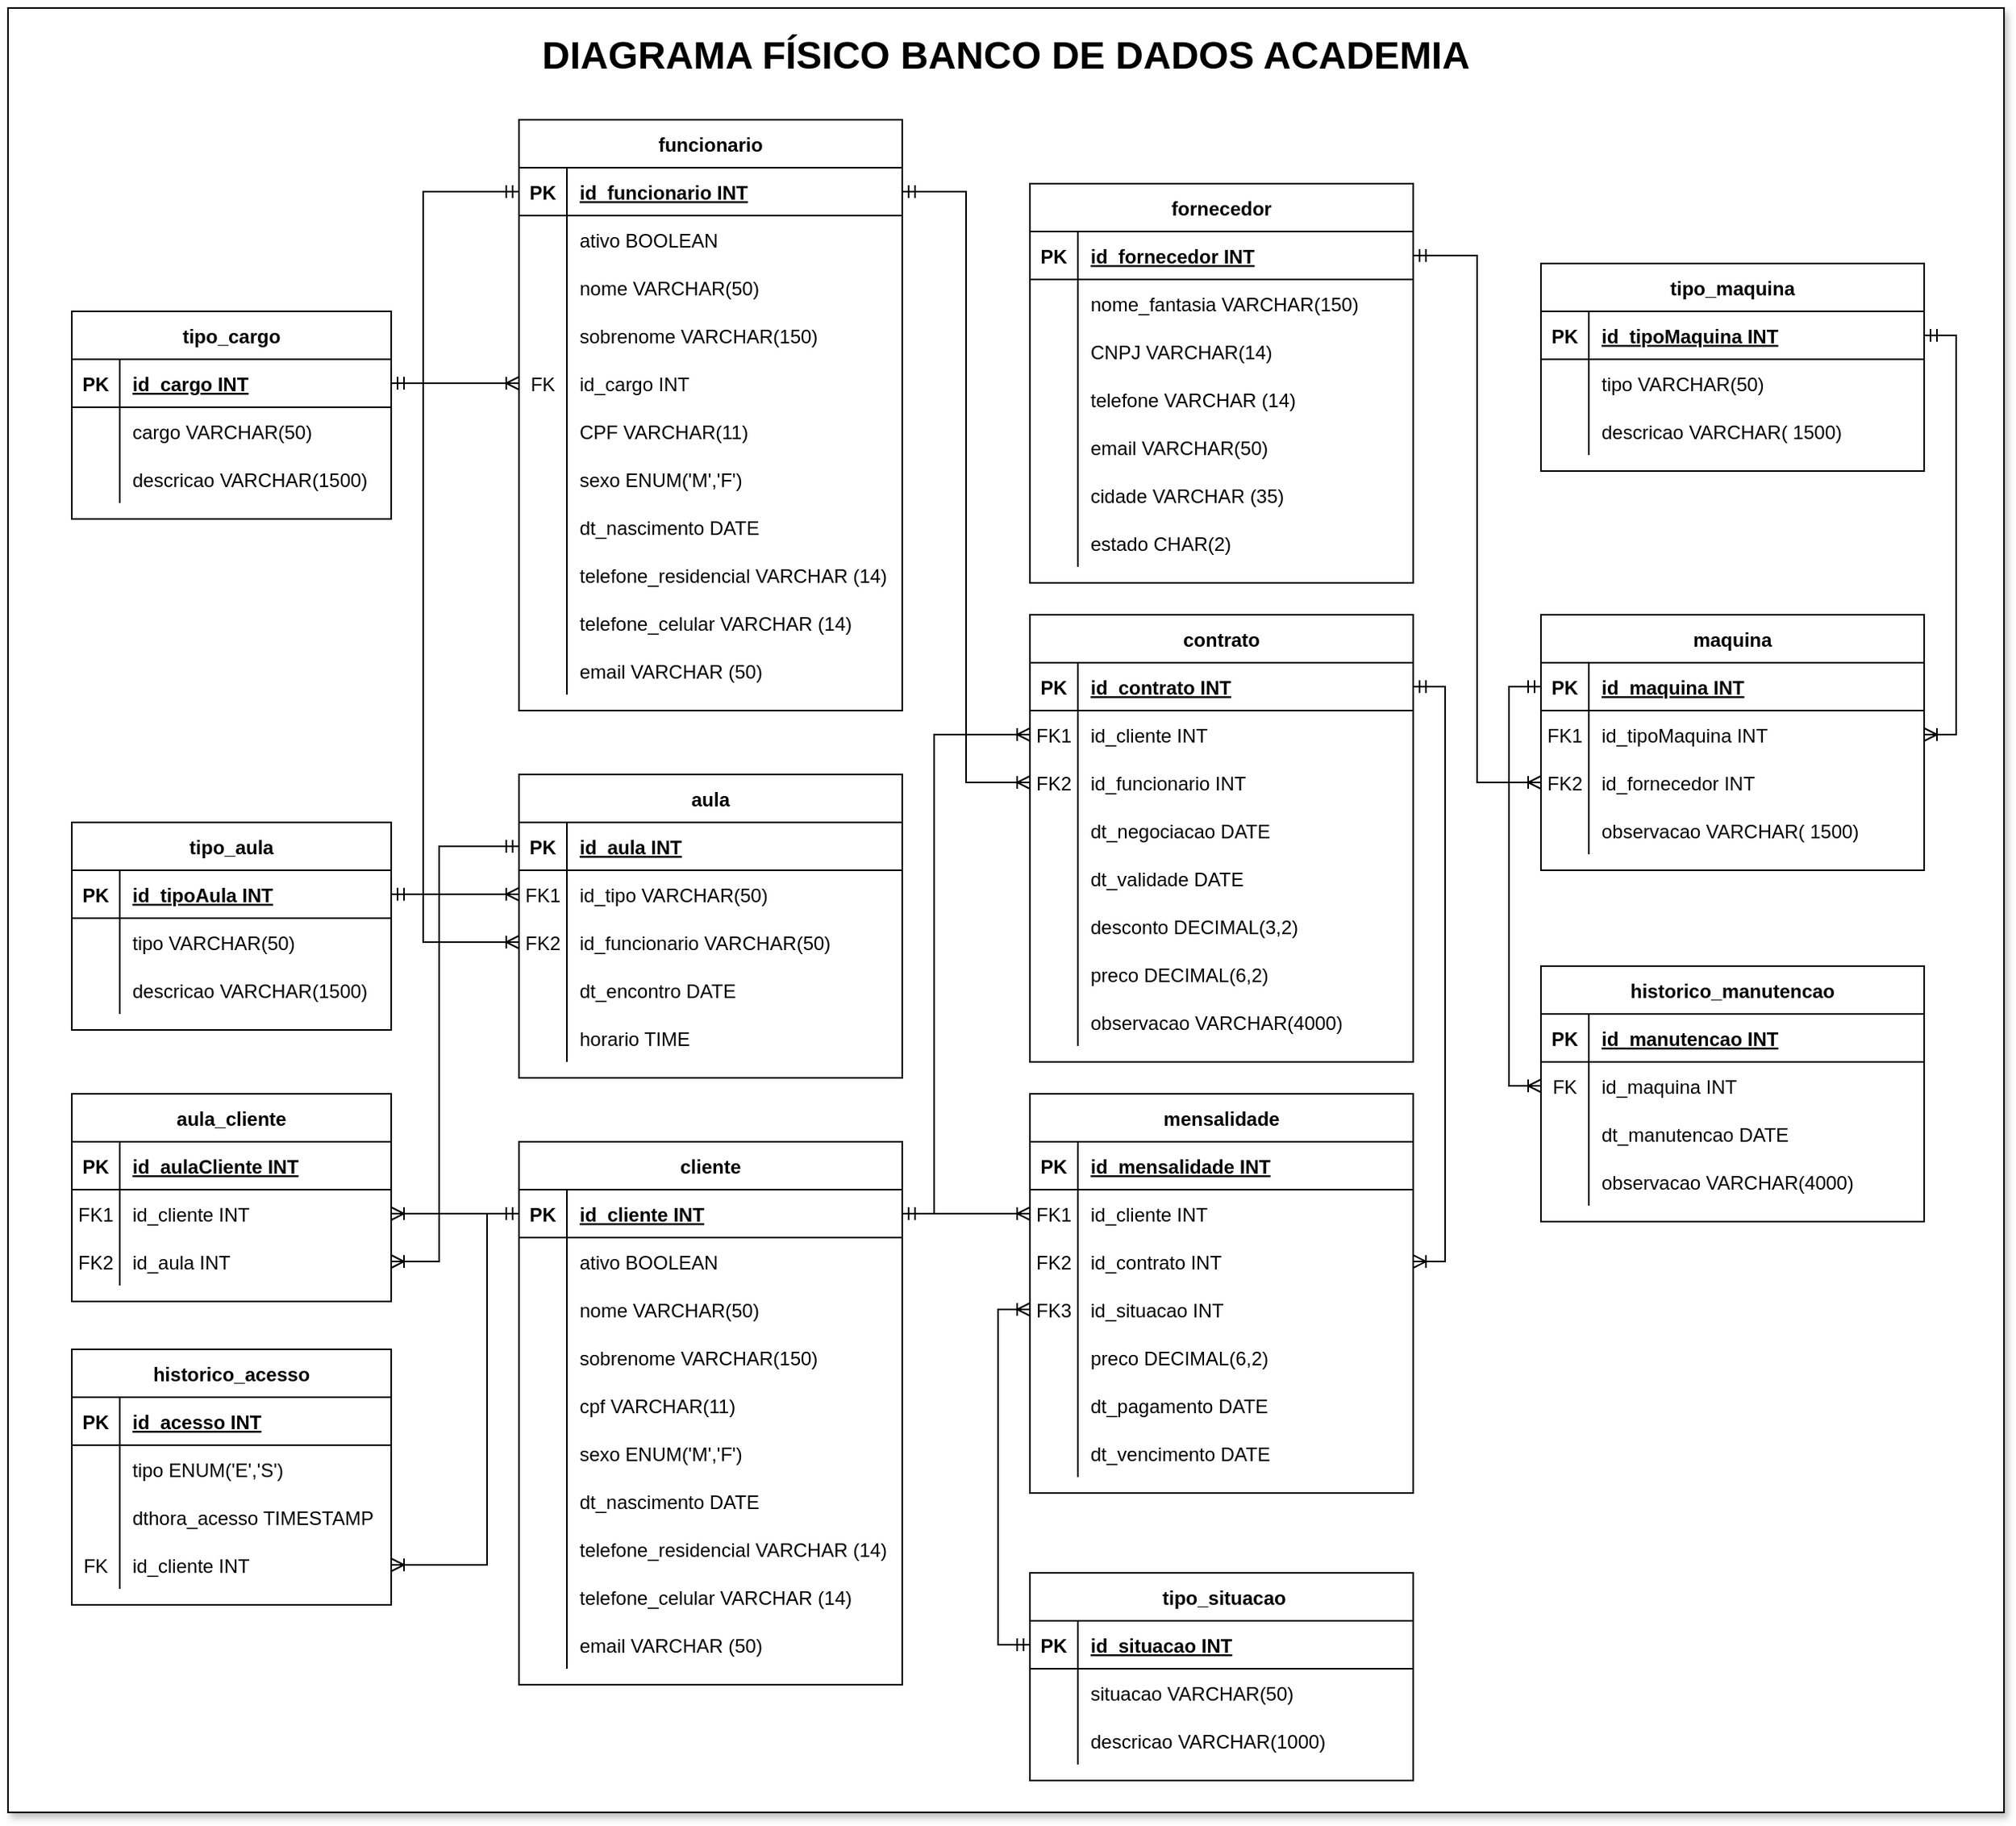 <mxfile version="14.9.6" type="device"><diagram id="GppVokbgatNqQqY60kdd" name="Página-1"><mxGraphModel dx="2153" dy="1975" grid="1" gridSize="10" guides="1" tooltips="1" connect="1" arrows="1" fold="1" page="1" pageScale="1" pageWidth="827" pageHeight="1169" math="0" shadow="0"><root><mxCell id="0"/><mxCell id="1" parent="0"/><mxCell id="QpjtOTRe580_GN2PzoHm-397" value="" style="rounded=0;whiteSpace=wrap;html=1;shadow=1;" parent="1" vertex="1"><mxGeometry x="-80" y="-120" width="1250" height="1130" as="geometry"/></mxCell><mxCell id="QpjtOTRe580_GN2PzoHm-1" value="tipo_cargo" style="shape=table;startSize=30;container=1;collapsible=1;childLayout=tableLayout;fixedRows=1;rowLines=0;fontStyle=1;align=center;resizeLast=1;" parent="1" vertex="1"><mxGeometry x="-40" y="70" width="200" height="130" as="geometry"/></mxCell><mxCell id="QpjtOTRe580_GN2PzoHm-2" value="" style="shape=partialRectangle;collapsible=0;dropTarget=0;pointerEvents=0;fillColor=none;top=0;left=0;bottom=1;right=0;points=[[0,0.5],[1,0.5]];portConstraint=eastwest;" parent="QpjtOTRe580_GN2PzoHm-1" vertex="1"><mxGeometry y="30" width="200" height="30" as="geometry"/></mxCell><mxCell id="QpjtOTRe580_GN2PzoHm-3" value="PK" style="shape=partialRectangle;connectable=0;fillColor=none;top=0;left=0;bottom=0;right=0;fontStyle=1;overflow=hidden;" parent="QpjtOTRe580_GN2PzoHm-2" vertex="1"><mxGeometry width="30" height="30" as="geometry"/></mxCell><mxCell id="QpjtOTRe580_GN2PzoHm-4" value="id_cargo INT" style="shape=partialRectangle;connectable=0;fillColor=none;top=0;left=0;bottom=0;right=0;align=left;spacingLeft=6;fontStyle=5;overflow=hidden;" parent="QpjtOTRe580_GN2PzoHm-2" vertex="1"><mxGeometry x="30" width="170" height="30" as="geometry"/></mxCell><mxCell id="QpjtOTRe580_GN2PzoHm-5" value="" style="shape=partialRectangle;collapsible=0;dropTarget=0;pointerEvents=0;fillColor=none;top=0;left=0;bottom=0;right=0;points=[[0,0.5],[1,0.5]];portConstraint=eastwest;" parent="QpjtOTRe580_GN2PzoHm-1" vertex="1"><mxGeometry y="60" width="200" height="30" as="geometry"/></mxCell><mxCell id="QpjtOTRe580_GN2PzoHm-6" value="" style="shape=partialRectangle;connectable=0;fillColor=none;top=0;left=0;bottom=0;right=0;editable=1;overflow=hidden;" parent="QpjtOTRe580_GN2PzoHm-5" vertex="1"><mxGeometry width="30" height="30" as="geometry"/></mxCell><mxCell id="QpjtOTRe580_GN2PzoHm-7" value="cargo VARCHAR(50)" style="shape=partialRectangle;connectable=0;fillColor=none;top=0;left=0;bottom=0;right=0;align=left;spacingLeft=6;overflow=hidden;" parent="QpjtOTRe580_GN2PzoHm-5" vertex="1"><mxGeometry x="30" width="170" height="30" as="geometry"/></mxCell><mxCell id="QpjtOTRe580_GN2PzoHm-8" value="" style="shape=partialRectangle;collapsible=0;dropTarget=0;pointerEvents=0;fillColor=none;top=0;left=0;bottom=0;right=0;points=[[0,0.5],[1,0.5]];portConstraint=eastwest;" parent="QpjtOTRe580_GN2PzoHm-1" vertex="1"><mxGeometry y="90" width="200" height="30" as="geometry"/></mxCell><mxCell id="QpjtOTRe580_GN2PzoHm-9" value="" style="shape=partialRectangle;connectable=0;fillColor=none;top=0;left=0;bottom=0;right=0;editable=1;overflow=hidden;" parent="QpjtOTRe580_GN2PzoHm-8" vertex="1"><mxGeometry width="30" height="30" as="geometry"/></mxCell><mxCell id="QpjtOTRe580_GN2PzoHm-10" value="descricao VARCHAR(1500)" style="shape=partialRectangle;connectable=0;fillColor=none;top=0;left=0;bottom=0;right=0;align=left;spacingLeft=6;overflow=hidden;" parent="QpjtOTRe580_GN2PzoHm-8" vertex="1"><mxGeometry x="30" width="170" height="30" as="geometry"/></mxCell><mxCell id="QpjtOTRe580_GN2PzoHm-14" value="tipo_aula" style="shape=table;startSize=30;container=1;collapsible=1;childLayout=tableLayout;fixedRows=1;rowLines=0;fontStyle=1;align=center;resizeLast=1;" parent="1" vertex="1"><mxGeometry x="-40" y="390" width="200" height="130" as="geometry"/></mxCell><mxCell id="QpjtOTRe580_GN2PzoHm-15" value="" style="shape=partialRectangle;collapsible=0;dropTarget=0;pointerEvents=0;fillColor=none;top=0;left=0;bottom=1;right=0;points=[[0,0.5],[1,0.5]];portConstraint=eastwest;" parent="QpjtOTRe580_GN2PzoHm-14" vertex="1"><mxGeometry y="30" width="200" height="30" as="geometry"/></mxCell><mxCell id="QpjtOTRe580_GN2PzoHm-16" value="PK" style="shape=partialRectangle;connectable=0;fillColor=none;top=0;left=0;bottom=0;right=0;fontStyle=1;overflow=hidden;" parent="QpjtOTRe580_GN2PzoHm-15" vertex="1"><mxGeometry width="30" height="30" as="geometry"/></mxCell><mxCell id="QpjtOTRe580_GN2PzoHm-17" value="id_tipoAula INT" style="shape=partialRectangle;connectable=0;fillColor=none;top=0;left=0;bottom=0;right=0;align=left;spacingLeft=6;fontStyle=5;overflow=hidden;" parent="QpjtOTRe580_GN2PzoHm-15" vertex="1"><mxGeometry x="30" width="170" height="30" as="geometry"/></mxCell><mxCell id="QpjtOTRe580_GN2PzoHm-18" value="" style="shape=partialRectangle;collapsible=0;dropTarget=0;pointerEvents=0;fillColor=none;top=0;left=0;bottom=0;right=0;points=[[0,0.5],[1,0.5]];portConstraint=eastwest;" parent="QpjtOTRe580_GN2PzoHm-14" vertex="1"><mxGeometry y="60" width="200" height="30" as="geometry"/></mxCell><mxCell id="QpjtOTRe580_GN2PzoHm-19" value="" style="shape=partialRectangle;connectable=0;fillColor=none;top=0;left=0;bottom=0;right=0;editable=1;overflow=hidden;" parent="QpjtOTRe580_GN2PzoHm-18" vertex="1"><mxGeometry width="30" height="30" as="geometry"/></mxCell><mxCell id="QpjtOTRe580_GN2PzoHm-20" value="tipo VARCHAR(50)" style="shape=partialRectangle;connectable=0;fillColor=none;top=0;left=0;bottom=0;right=0;align=left;spacingLeft=6;overflow=hidden;" parent="QpjtOTRe580_GN2PzoHm-18" vertex="1"><mxGeometry x="30" width="170" height="30" as="geometry"/></mxCell><mxCell id="QpjtOTRe580_GN2PzoHm-21" value="" style="shape=partialRectangle;collapsible=0;dropTarget=0;pointerEvents=0;fillColor=none;top=0;left=0;bottom=0;right=0;points=[[0,0.5],[1,0.5]];portConstraint=eastwest;" parent="QpjtOTRe580_GN2PzoHm-14" vertex="1"><mxGeometry y="90" width="200" height="30" as="geometry"/></mxCell><mxCell id="QpjtOTRe580_GN2PzoHm-22" value="" style="shape=partialRectangle;connectable=0;fillColor=none;top=0;left=0;bottom=0;right=0;editable=1;overflow=hidden;" parent="QpjtOTRe580_GN2PzoHm-21" vertex="1"><mxGeometry width="30" height="30" as="geometry"/></mxCell><mxCell id="QpjtOTRe580_GN2PzoHm-23" value="descricao VARCHAR(1500)" style="shape=partialRectangle;connectable=0;fillColor=none;top=0;left=0;bottom=0;right=0;align=left;spacingLeft=6;overflow=hidden;" parent="QpjtOTRe580_GN2PzoHm-21" vertex="1"><mxGeometry x="30" width="170" height="30" as="geometry"/></mxCell><mxCell id="QpjtOTRe580_GN2PzoHm-24" value="funcionario" style="shape=table;startSize=30;container=1;collapsible=1;childLayout=tableLayout;fixedRows=1;rowLines=0;fontStyle=1;align=center;resizeLast=1;" parent="1" vertex="1"><mxGeometry x="240" y="-50" width="240" height="370" as="geometry"/></mxCell><mxCell id="QpjtOTRe580_GN2PzoHm-25" value="" style="shape=partialRectangle;collapsible=0;dropTarget=0;pointerEvents=0;fillColor=none;top=0;left=0;bottom=1;right=0;points=[[0,0.5],[1,0.5]];portConstraint=eastwest;" parent="QpjtOTRe580_GN2PzoHm-24" vertex="1"><mxGeometry y="30" width="240" height="30" as="geometry"/></mxCell><mxCell id="QpjtOTRe580_GN2PzoHm-26" value="PK" style="shape=partialRectangle;connectable=0;fillColor=none;top=0;left=0;bottom=0;right=0;fontStyle=1;overflow=hidden;" parent="QpjtOTRe580_GN2PzoHm-25" vertex="1"><mxGeometry width="30" height="30" as="geometry"/></mxCell><mxCell id="QpjtOTRe580_GN2PzoHm-27" value="id_funcionario INT" style="shape=partialRectangle;connectable=0;fillColor=none;top=0;left=0;bottom=0;right=0;align=left;spacingLeft=6;fontStyle=5;overflow=hidden;" parent="QpjtOTRe580_GN2PzoHm-25" vertex="1"><mxGeometry x="30" width="210" height="30" as="geometry"/></mxCell><mxCell id="QpjtOTRe580_GN2PzoHm-43" value="" style="shape=partialRectangle;collapsible=0;dropTarget=0;pointerEvents=0;fillColor=none;top=0;left=0;bottom=0;right=0;points=[[0,0.5],[1,0.5]];portConstraint=eastwest;" parent="QpjtOTRe580_GN2PzoHm-24" vertex="1"><mxGeometry y="60" width="240" height="30" as="geometry"/></mxCell><mxCell id="QpjtOTRe580_GN2PzoHm-44" value="" style="shape=partialRectangle;connectable=0;fillColor=none;top=0;left=0;bottom=0;right=0;editable=1;overflow=hidden;" parent="QpjtOTRe580_GN2PzoHm-43" vertex="1"><mxGeometry width="30" height="30" as="geometry"/></mxCell><mxCell id="QpjtOTRe580_GN2PzoHm-45" value="ativo BOOLEAN" style="shape=partialRectangle;connectable=0;fillColor=none;top=0;left=0;bottom=0;right=0;align=left;spacingLeft=6;overflow=hidden;" parent="QpjtOTRe580_GN2PzoHm-43" vertex="1"><mxGeometry x="30" width="210" height="30" as="geometry"/></mxCell><mxCell id="QpjtOTRe580_GN2PzoHm-28" value="" style="shape=partialRectangle;collapsible=0;dropTarget=0;pointerEvents=0;fillColor=none;top=0;left=0;bottom=0;right=0;points=[[0,0.5],[1,0.5]];portConstraint=eastwest;" parent="QpjtOTRe580_GN2PzoHm-24" vertex="1"><mxGeometry y="90" width="240" height="30" as="geometry"/></mxCell><mxCell id="QpjtOTRe580_GN2PzoHm-29" value="" style="shape=partialRectangle;connectable=0;fillColor=none;top=0;left=0;bottom=0;right=0;editable=1;overflow=hidden;" parent="QpjtOTRe580_GN2PzoHm-28" vertex="1"><mxGeometry width="30" height="30" as="geometry"/></mxCell><mxCell id="QpjtOTRe580_GN2PzoHm-30" value="nome VARCHAR(50)" style="shape=partialRectangle;connectable=0;fillColor=none;top=0;left=0;bottom=0;right=0;align=left;spacingLeft=6;overflow=hidden;" parent="QpjtOTRe580_GN2PzoHm-28" vertex="1"><mxGeometry x="30" width="210" height="30" as="geometry"/></mxCell><mxCell id="QpjtOTRe580_GN2PzoHm-31" value="" style="shape=partialRectangle;collapsible=0;dropTarget=0;pointerEvents=0;fillColor=none;top=0;left=0;bottom=0;right=0;points=[[0,0.5],[1,0.5]];portConstraint=eastwest;" parent="QpjtOTRe580_GN2PzoHm-24" vertex="1"><mxGeometry y="120" width="240" height="30" as="geometry"/></mxCell><mxCell id="QpjtOTRe580_GN2PzoHm-32" value="" style="shape=partialRectangle;connectable=0;fillColor=none;top=0;left=0;bottom=0;right=0;editable=1;overflow=hidden;" parent="QpjtOTRe580_GN2PzoHm-31" vertex="1"><mxGeometry width="30" height="30" as="geometry"/></mxCell><mxCell id="QpjtOTRe580_GN2PzoHm-33" value="sobrenome VARCHAR(150)" style="shape=partialRectangle;connectable=0;fillColor=none;top=0;left=0;bottom=0;right=0;align=left;spacingLeft=6;overflow=hidden;" parent="QpjtOTRe580_GN2PzoHm-31" vertex="1"><mxGeometry x="30" width="210" height="30" as="geometry"/></mxCell><mxCell id="QpjtOTRe580_GN2PzoHm-51" value="" style="shape=partialRectangle;collapsible=0;dropTarget=0;pointerEvents=0;fillColor=none;top=0;left=0;bottom=0;right=0;points=[[0,0.5],[1,0.5]];portConstraint=eastwest;" parent="QpjtOTRe580_GN2PzoHm-24" vertex="1"><mxGeometry y="150" width="240" height="30" as="geometry"/></mxCell><mxCell id="QpjtOTRe580_GN2PzoHm-52" value="FK" style="shape=partialRectangle;connectable=0;fillColor=none;top=0;left=0;bottom=0;right=0;editable=1;overflow=hidden;" parent="QpjtOTRe580_GN2PzoHm-51" vertex="1"><mxGeometry width="30" height="30" as="geometry"/></mxCell><mxCell id="QpjtOTRe580_GN2PzoHm-53" value="id_cargo INT" style="shape=partialRectangle;connectable=0;fillColor=none;top=0;left=0;bottom=0;right=0;align=left;spacingLeft=6;overflow=hidden;" parent="QpjtOTRe580_GN2PzoHm-51" vertex="1"><mxGeometry x="30" width="210" height="30" as="geometry"/></mxCell><mxCell id="QpjtOTRe580_GN2PzoHm-34" value="" style="shape=partialRectangle;collapsible=0;dropTarget=0;pointerEvents=0;fillColor=none;top=0;left=0;bottom=0;right=0;points=[[0,0.5],[1,0.5]];portConstraint=eastwest;" parent="QpjtOTRe580_GN2PzoHm-24" vertex="1"><mxGeometry y="180" width="240" height="30" as="geometry"/></mxCell><mxCell id="QpjtOTRe580_GN2PzoHm-35" value="" style="shape=partialRectangle;connectable=0;fillColor=none;top=0;left=0;bottom=0;right=0;editable=1;overflow=hidden;" parent="QpjtOTRe580_GN2PzoHm-34" vertex="1"><mxGeometry width="30" height="30" as="geometry"/></mxCell><mxCell id="QpjtOTRe580_GN2PzoHm-36" value="CPF VARCHAR(11)" style="shape=partialRectangle;connectable=0;fillColor=none;top=0;left=0;bottom=0;right=0;align=left;spacingLeft=6;overflow=hidden;" parent="QpjtOTRe580_GN2PzoHm-34" vertex="1"><mxGeometry x="30" width="210" height="30" as="geometry"/></mxCell><mxCell id="QpjtOTRe580_GN2PzoHm-40" value="" style="shape=partialRectangle;collapsible=0;dropTarget=0;pointerEvents=0;fillColor=none;top=0;left=0;bottom=0;right=0;points=[[0,0.5],[1,0.5]];portConstraint=eastwest;" parent="QpjtOTRe580_GN2PzoHm-24" vertex="1"><mxGeometry y="210" width="240" height="30" as="geometry"/></mxCell><mxCell id="QpjtOTRe580_GN2PzoHm-41" value="" style="shape=partialRectangle;connectable=0;fillColor=none;top=0;left=0;bottom=0;right=0;editable=1;overflow=hidden;" parent="QpjtOTRe580_GN2PzoHm-40" vertex="1"><mxGeometry width="30" height="30" as="geometry"/></mxCell><mxCell id="QpjtOTRe580_GN2PzoHm-42" value="sexo ENUM('M','F')" style="shape=partialRectangle;connectable=0;fillColor=none;top=0;left=0;bottom=0;right=0;align=left;spacingLeft=6;overflow=hidden;" parent="QpjtOTRe580_GN2PzoHm-40" vertex="1"><mxGeometry x="30" width="210" height="30" as="geometry"/></mxCell><mxCell id="QpjtOTRe580_GN2PzoHm-37" value="" style="shape=partialRectangle;collapsible=0;dropTarget=0;pointerEvents=0;fillColor=none;top=0;left=0;bottom=0;right=0;points=[[0,0.5],[1,0.5]];portConstraint=eastwest;" parent="QpjtOTRe580_GN2PzoHm-24" vertex="1"><mxGeometry y="240" width="240" height="30" as="geometry"/></mxCell><mxCell id="QpjtOTRe580_GN2PzoHm-38" value="" style="shape=partialRectangle;connectable=0;fillColor=none;top=0;left=0;bottom=0;right=0;editable=1;overflow=hidden;" parent="QpjtOTRe580_GN2PzoHm-37" vertex="1"><mxGeometry width="30" height="30" as="geometry"/></mxCell><mxCell id="QpjtOTRe580_GN2PzoHm-39" value="dt_nascimento DATE" style="shape=partialRectangle;connectable=0;fillColor=none;top=0;left=0;bottom=0;right=0;align=left;spacingLeft=6;overflow=hidden;" parent="QpjtOTRe580_GN2PzoHm-37" vertex="1"><mxGeometry x="30" width="210" height="30" as="geometry"/></mxCell><mxCell id="QpjtOTRe580_GN2PzoHm-55" value="" style="shape=partialRectangle;collapsible=0;dropTarget=0;pointerEvents=0;fillColor=none;top=0;left=0;bottom=0;right=0;points=[[0,0.5],[1,0.5]];portConstraint=eastwest;" parent="QpjtOTRe580_GN2PzoHm-24" vertex="1"><mxGeometry y="270" width="240" height="30" as="geometry"/></mxCell><mxCell id="QpjtOTRe580_GN2PzoHm-56" value="" style="shape=partialRectangle;connectable=0;fillColor=none;top=0;left=0;bottom=0;right=0;editable=1;overflow=hidden;" parent="QpjtOTRe580_GN2PzoHm-55" vertex="1"><mxGeometry width="30" height="30" as="geometry"/></mxCell><mxCell id="QpjtOTRe580_GN2PzoHm-57" value="telefone_residencial VARCHAR (14)" style="shape=partialRectangle;connectable=0;fillColor=none;top=0;left=0;bottom=0;right=0;align=left;spacingLeft=6;overflow=hidden;" parent="QpjtOTRe580_GN2PzoHm-55" vertex="1"><mxGeometry x="30" width="210" height="30" as="geometry"/></mxCell><mxCell id="QpjtOTRe580_GN2PzoHm-46" style="edgeStyle=orthogonalEdgeStyle;rounded=0;orthogonalLoop=1;jettySize=auto;html=1;exitX=1;exitY=0.5;exitDx=0;exitDy=0;" parent="QpjtOTRe580_GN2PzoHm-24" source="QpjtOTRe580_GN2PzoHm-43" target="QpjtOTRe580_GN2PzoHm-43" edge="1"><mxGeometry relative="1" as="geometry"/></mxCell><mxCell id="QpjtOTRe580_GN2PzoHm-58" value="" style="shape=partialRectangle;collapsible=0;dropTarget=0;pointerEvents=0;fillColor=none;top=0;left=0;bottom=0;right=0;points=[[0,0.5],[1,0.5]];portConstraint=eastwest;" parent="QpjtOTRe580_GN2PzoHm-24" vertex="1"><mxGeometry y="300" width="240" height="30" as="geometry"/></mxCell><mxCell id="QpjtOTRe580_GN2PzoHm-59" value="" style="shape=partialRectangle;connectable=0;fillColor=none;top=0;left=0;bottom=0;right=0;editable=1;overflow=hidden;" parent="QpjtOTRe580_GN2PzoHm-58" vertex="1"><mxGeometry width="30" height="30" as="geometry"/></mxCell><mxCell id="QpjtOTRe580_GN2PzoHm-60" value="telefone_celular VARCHAR (14)" style="shape=partialRectangle;connectable=0;fillColor=none;top=0;left=0;bottom=0;right=0;align=left;spacingLeft=6;overflow=hidden;" parent="QpjtOTRe580_GN2PzoHm-58" vertex="1"><mxGeometry x="30" width="210" height="30" as="geometry"/></mxCell><mxCell id="QpjtOTRe580_GN2PzoHm-61" value="" style="shape=partialRectangle;collapsible=0;dropTarget=0;pointerEvents=0;fillColor=none;top=0;left=0;bottom=0;right=0;points=[[0,0.5],[1,0.5]];portConstraint=eastwest;" parent="QpjtOTRe580_GN2PzoHm-24" vertex="1"><mxGeometry y="330" width="240" height="30" as="geometry"/></mxCell><mxCell id="QpjtOTRe580_GN2PzoHm-62" value="" style="shape=partialRectangle;connectable=0;fillColor=none;top=0;left=0;bottom=0;right=0;editable=1;overflow=hidden;" parent="QpjtOTRe580_GN2PzoHm-61" vertex="1"><mxGeometry width="30" height="30" as="geometry"/></mxCell><mxCell id="QpjtOTRe580_GN2PzoHm-63" value="email VARCHAR (50)" style="shape=partialRectangle;connectable=0;fillColor=none;top=0;left=0;bottom=0;right=0;align=left;spacingLeft=6;overflow=hidden;" parent="QpjtOTRe580_GN2PzoHm-61" vertex="1"><mxGeometry x="30" width="210" height="30" as="geometry"/></mxCell><mxCell id="QpjtOTRe580_GN2PzoHm-54" style="edgeStyle=orthogonalEdgeStyle;rounded=0;orthogonalLoop=1;jettySize=auto;html=1;entryX=0;entryY=0.5;entryDx=0;entryDy=0;startArrow=ERmandOne;startFill=0;endArrow=ERoneToMany;endFill=0;" parent="1" source="QpjtOTRe580_GN2PzoHm-2" target="QpjtOTRe580_GN2PzoHm-51" edge="1"><mxGeometry relative="1" as="geometry"/></mxCell><mxCell id="QpjtOTRe580_GN2PzoHm-64" value="aula" style="shape=table;startSize=30;container=1;collapsible=1;childLayout=tableLayout;fixedRows=1;rowLines=0;fontStyle=1;align=center;resizeLast=1;" parent="1" vertex="1"><mxGeometry x="240" y="360" width="240" height="190" as="geometry"/></mxCell><mxCell id="QpjtOTRe580_GN2PzoHm-65" value="" style="shape=partialRectangle;collapsible=0;dropTarget=0;pointerEvents=0;fillColor=none;top=0;left=0;bottom=1;right=0;points=[[0,0.5],[1,0.5]];portConstraint=eastwest;" parent="QpjtOTRe580_GN2PzoHm-64" vertex="1"><mxGeometry y="30" width="240" height="30" as="geometry"/></mxCell><mxCell id="QpjtOTRe580_GN2PzoHm-66" value="PK" style="shape=partialRectangle;connectable=0;fillColor=none;top=0;left=0;bottom=0;right=0;fontStyle=1;overflow=hidden;" parent="QpjtOTRe580_GN2PzoHm-65" vertex="1"><mxGeometry width="30" height="30" as="geometry"/></mxCell><mxCell id="QpjtOTRe580_GN2PzoHm-67" value="id_aula INT" style="shape=partialRectangle;connectable=0;fillColor=none;top=0;left=0;bottom=0;right=0;align=left;spacingLeft=6;fontStyle=5;overflow=hidden;" parent="QpjtOTRe580_GN2PzoHm-65" vertex="1"><mxGeometry x="30" width="210" height="30" as="geometry"/></mxCell><mxCell id="QpjtOTRe580_GN2PzoHm-68" value="" style="shape=partialRectangle;collapsible=0;dropTarget=0;pointerEvents=0;fillColor=none;top=0;left=0;bottom=0;right=0;points=[[0,0.5],[1,0.5]];portConstraint=eastwest;" parent="QpjtOTRe580_GN2PzoHm-64" vertex="1"><mxGeometry y="60" width="240" height="30" as="geometry"/></mxCell><mxCell id="QpjtOTRe580_GN2PzoHm-69" value="FK1" style="shape=partialRectangle;connectable=0;fillColor=none;top=0;left=0;bottom=0;right=0;editable=1;overflow=hidden;" parent="QpjtOTRe580_GN2PzoHm-68" vertex="1"><mxGeometry width="30" height="30" as="geometry"/></mxCell><mxCell id="QpjtOTRe580_GN2PzoHm-70" value="id_tipo VARCHAR(50)" style="shape=partialRectangle;connectable=0;fillColor=none;top=0;left=0;bottom=0;right=0;align=left;spacingLeft=6;overflow=hidden;" parent="QpjtOTRe580_GN2PzoHm-68" vertex="1"><mxGeometry x="30" width="210" height="30" as="geometry"/></mxCell><mxCell id="QpjtOTRe580_GN2PzoHm-71" value="" style="shape=partialRectangle;collapsible=0;dropTarget=0;pointerEvents=0;fillColor=none;top=0;left=0;bottom=0;right=0;points=[[0,0.5],[1,0.5]];portConstraint=eastwest;" parent="QpjtOTRe580_GN2PzoHm-64" vertex="1"><mxGeometry y="90" width="240" height="30" as="geometry"/></mxCell><mxCell id="QpjtOTRe580_GN2PzoHm-72" value="FK2" style="shape=partialRectangle;connectable=0;fillColor=none;top=0;left=0;bottom=0;right=0;editable=1;overflow=hidden;" parent="QpjtOTRe580_GN2PzoHm-71" vertex="1"><mxGeometry width="30" height="30" as="geometry"/></mxCell><mxCell id="QpjtOTRe580_GN2PzoHm-73" value="id_funcionario VARCHAR(50)" style="shape=partialRectangle;connectable=0;fillColor=none;top=0;left=0;bottom=0;right=0;align=left;spacingLeft=6;overflow=hidden;" parent="QpjtOTRe580_GN2PzoHm-71" vertex="1"><mxGeometry x="30" width="210" height="30" as="geometry"/></mxCell><mxCell id="QpjtOTRe580_GN2PzoHm-76" value="" style="shape=partialRectangle;collapsible=0;dropTarget=0;pointerEvents=0;fillColor=none;top=0;left=0;bottom=0;right=0;points=[[0,0.5],[1,0.5]];portConstraint=eastwest;" parent="QpjtOTRe580_GN2PzoHm-64" vertex="1"><mxGeometry y="120" width="240" height="30" as="geometry"/></mxCell><mxCell id="QpjtOTRe580_GN2PzoHm-77" value="" style="shape=partialRectangle;connectable=0;fillColor=none;top=0;left=0;bottom=0;right=0;editable=1;overflow=hidden;" parent="QpjtOTRe580_GN2PzoHm-76" vertex="1"><mxGeometry width="30" height="30" as="geometry"/></mxCell><mxCell id="QpjtOTRe580_GN2PzoHm-78" value="dt_encontro DATE" style="shape=partialRectangle;connectable=0;fillColor=none;top=0;left=0;bottom=0;right=0;align=left;spacingLeft=6;overflow=hidden;" parent="QpjtOTRe580_GN2PzoHm-76" vertex="1"><mxGeometry x="30" width="210" height="30" as="geometry"/></mxCell><mxCell id="QpjtOTRe580_GN2PzoHm-79" value="" style="shape=partialRectangle;collapsible=0;dropTarget=0;pointerEvents=0;fillColor=none;top=0;left=0;bottom=0;right=0;points=[[0,0.5],[1,0.5]];portConstraint=eastwest;" parent="QpjtOTRe580_GN2PzoHm-64" vertex="1"><mxGeometry y="150" width="240" height="30" as="geometry"/></mxCell><mxCell id="QpjtOTRe580_GN2PzoHm-80" value="" style="shape=partialRectangle;connectable=0;fillColor=none;top=0;left=0;bottom=0;right=0;editable=1;overflow=hidden;" parent="QpjtOTRe580_GN2PzoHm-79" vertex="1"><mxGeometry width="30" height="30" as="geometry"/></mxCell><mxCell id="QpjtOTRe580_GN2PzoHm-81" value="horario TIME" style="shape=partialRectangle;connectable=0;fillColor=none;top=0;left=0;bottom=0;right=0;align=left;spacingLeft=6;overflow=hidden;" parent="QpjtOTRe580_GN2PzoHm-79" vertex="1"><mxGeometry x="30" width="210" height="30" as="geometry"/></mxCell><mxCell id="QpjtOTRe580_GN2PzoHm-74" style="edgeStyle=orthogonalEdgeStyle;rounded=0;orthogonalLoop=1;jettySize=auto;html=1;entryX=0;entryY=0.5;entryDx=0;entryDy=0;startArrow=ERmandOne;startFill=0;endArrow=ERoneToMany;endFill=0;" parent="1" source="QpjtOTRe580_GN2PzoHm-15" target="QpjtOTRe580_GN2PzoHm-68" edge="1"><mxGeometry relative="1" as="geometry"/></mxCell><mxCell id="QpjtOTRe580_GN2PzoHm-75" style="edgeStyle=orthogonalEdgeStyle;rounded=0;orthogonalLoop=1;jettySize=auto;html=1;entryX=0;entryY=0.5;entryDx=0;entryDy=0;startArrow=ERoneToMany;startFill=0;endArrow=ERmandOne;endFill=0;" parent="1" source="QpjtOTRe580_GN2PzoHm-71" target="QpjtOTRe580_GN2PzoHm-25" edge="1"><mxGeometry relative="1" as="geometry"><Array as="points"><mxPoint x="180" y="465"/><mxPoint x="180" y="-5"/></Array></mxGeometry></mxCell><mxCell id="QpjtOTRe580_GN2PzoHm-85" value="cliente" style="shape=table;startSize=30;container=1;collapsible=1;childLayout=tableLayout;fixedRows=1;rowLines=0;fontStyle=1;align=center;resizeLast=1;" parent="1" vertex="1"><mxGeometry x="240" y="590" width="240" height="340" as="geometry"/></mxCell><mxCell id="QpjtOTRe580_GN2PzoHm-86" value="" style="shape=partialRectangle;collapsible=0;dropTarget=0;pointerEvents=0;fillColor=none;top=0;left=0;bottom=1;right=0;points=[[0,0.5],[1,0.5]];portConstraint=eastwest;" parent="QpjtOTRe580_GN2PzoHm-85" vertex="1"><mxGeometry y="30" width="240" height="30" as="geometry"/></mxCell><mxCell id="QpjtOTRe580_GN2PzoHm-87" value="PK" style="shape=partialRectangle;connectable=0;fillColor=none;top=0;left=0;bottom=0;right=0;fontStyle=1;overflow=hidden;" parent="QpjtOTRe580_GN2PzoHm-86" vertex="1"><mxGeometry width="30" height="30" as="geometry"/></mxCell><mxCell id="QpjtOTRe580_GN2PzoHm-88" value="id_cliente INT" style="shape=partialRectangle;connectable=0;fillColor=none;top=0;left=0;bottom=0;right=0;align=left;spacingLeft=6;fontStyle=5;overflow=hidden;" parent="QpjtOTRe580_GN2PzoHm-86" vertex="1"><mxGeometry x="30" width="210" height="30" as="geometry"/></mxCell><mxCell id="QpjtOTRe580_GN2PzoHm-89" value="" style="shape=partialRectangle;collapsible=0;dropTarget=0;pointerEvents=0;fillColor=none;top=0;left=0;bottom=0;right=0;points=[[0,0.5],[1,0.5]];portConstraint=eastwest;" parent="QpjtOTRe580_GN2PzoHm-85" vertex="1"><mxGeometry y="60" width="240" height="30" as="geometry"/></mxCell><mxCell id="QpjtOTRe580_GN2PzoHm-90" value="" style="shape=partialRectangle;connectable=0;fillColor=none;top=0;left=0;bottom=0;right=0;editable=1;overflow=hidden;" parent="QpjtOTRe580_GN2PzoHm-89" vertex="1"><mxGeometry width="30" height="30" as="geometry"/></mxCell><mxCell id="QpjtOTRe580_GN2PzoHm-91" value="ativo BOOLEAN" style="shape=partialRectangle;connectable=0;fillColor=none;top=0;left=0;bottom=0;right=0;align=left;spacingLeft=6;overflow=hidden;" parent="QpjtOTRe580_GN2PzoHm-89" vertex="1"><mxGeometry x="30" width="210" height="30" as="geometry"/></mxCell><mxCell id="QpjtOTRe580_GN2PzoHm-92" value="" style="shape=partialRectangle;collapsible=0;dropTarget=0;pointerEvents=0;fillColor=none;top=0;left=0;bottom=0;right=0;points=[[0,0.5],[1,0.5]];portConstraint=eastwest;" parent="QpjtOTRe580_GN2PzoHm-85" vertex="1"><mxGeometry y="90" width="240" height="30" as="geometry"/></mxCell><mxCell id="QpjtOTRe580_GN2PzoHm-93" value="" style="shape=partialRectangle;connectable=0;fillColor=none;top=0;left=0;bottom=0;right=0;editable=1;overflow=hidden;" parent="QpjtOTRe580_GN2PzoHm-92" vertex="1"><mxGeometry width="30" height="30" as="geometry"/></mxCell><mxCell id="QpjtOTRe580_GN2PzoHm-94" value="nome VARCHAR(50)" style="shape=partialRectangle;connectable=0;fillColor=none;top=0;left=0;bottom=0;right=0;align=left;spacingLeft=6;overflow=hidden;" parent="QpjtOTRe580_GN2PzoHm-92" vertex="1"><mxGeometry x="30" width="210" height="30" as="geometry"/></mxCell><mxCell id="QpjtOTRe580_GN2PzoHm-95" value="" style="shape=partialRectangle;collapsible=0;dropTarget=0;pointerEvents=0;fillColor=none;top=0;left=0;bottom=0;right=0;points=[[0,0.5],[1,0.5]];portConstraint=eastwest;" parent="QpjtOTRe580_GN2PzoHm-85" vertex="1"><mxGeometry y="120" width="240" height="30" as="geometry"/></mxCell><mxCell id="QpjtOTRe580_GN2PzoHm-96" value="" style="shape=partialRectangle;connectable=0;fillColor=none;top=0;left=0;bottom=0;right=0;editable=1;overflow=hidden;" parent="QpjtOTRe580_GN2PzoHm-95" vertex="1"><mxGeometry width="30" height="30" as="geometry"/></mxCell><mxCell id="QpjtOTRe580_GN2PzoHm-97" value="sobrenome VARCHAR(150)" style="shape=partialRectangle;connectable=0;fillColor=none;top=0;left=0;bottom=0;right=0;align=left;spacingLeft=6;overflow=hidden;" parent="QpjtOTRe580_GN2PzoHm-95" vertex="1"><mxGeometry x="30" width="210" height="30" as="geometry"/></mxCell><mxCell id="QpjtOTRe580_GN2PzoHm-101" value="" style="shape=partialRectangle;collapsible=0;dropTarget=0;pointerEvents=0;fillColor=none;top=0;left=0;bottom=0;right=0;points=[[0,0.5],[1,0.5]];portConstraint=eastwest;" parent="QpjtOTRe580_GN2PzoHm-85" vertex="1"><mxGeometry y="150" width="240" height="30" as="geometry"/></mxCell><mxCell id="QpjtOTRe580_GN2PzoHm-102" value="" style="shape=partialRectangle;connectable=0;fillColor=none;top=0;left=0;bottom=0;right=0;editable=1;overflow=hidden;" parent="QpjtOTRe580_GN2PzoHm-101" vertex="1"><mxGeometry width="30" height="30" as="geometry"/></mxCell><mxCell id="QpjtOTRe580_GN2PzoHm-103" value="cpf VARCHAR(11)" style="shape=partialRectangle;connectable=0;fillColor=none;top=0;left=0;bottom=0;right=0;align=left;spacingLeft=6;overflow=hidden;" parent="QpjtOTRe580_GN2PzoHm-101" vertex="1"><mxGeometry x="30" width="210" height="30" as="geometry"/></mxCell><mxCell id="QpjtOTRe580_GN2PzoHm-104" value="" style="shape=partialRectangle;collapsible=0;dropTarget=0;pointerEvents=0;fillColor=none;top=0;left=0;bottom=0;right=0;points=[[0,0.5],[1,0.5]];portConstraint=eastwest;" parent="QpjtOTRe580_GN2PzoHm-85" vertex="1"><mxGeometry y="180" width="240" height="30" as="geometry"/></mxCell><mxCell id="QpjtOTRe580_GN2PzoHm-105" value="" style="shape=partialRectangle;connectable=0;fillColor=none;top=0;left=0;bottom=0;right=0;editable=1;overflow=hidden;" parent="QpjtOTRe580_GN2PzoHm-104" vertex="1"><mxGeometry width="30" height="30" as="geometry"/></mxCell><mxCell id="QpjtOTRe580_GN2PzoHm-106" value="sexo ENUM('M','F')" style="shape=partialRectangle;connectable=0;fillColor=none;top=0;left=0;bottom=0;right=0;align=left;spacingLeft=6;overflow=hidden;" parent="QpjtOTRe580_GN2PzoHm-104" vertex="1"><mxGeometry x="30" width="210" height="30" as="geometry"/></mxCell><mxCell id="QpjtOTRe580_GN2PzoHm-107" value="" style="shape=partialRectangle;collapsible=0;dropTarget=0;pointerEvents=0;fillColor=none;top=0;left=0;bottom=0;right=0;points=[[0,0.5],[1,0.5]];portConstraint=eastwest;" parent="QpjtOTRe580_GN2PzoHm-85" vertex="1"><mxGeometry y="210" width="240" height="30" as="geometry"/></mxCell><mxCell id="QpjtOTRe580_GN2PzoHm-108" value="" style="shape=partialRectangle;connectable=0;fillColor=none;top=0;left=0;bottom=0;right=0;editable=1;overflow=hidden;" parent="QpjtOTRe580_GN2PzoHm-107" vertex="1"><mxGeometry width="30" height="30" as="geometry"/></mxCell><mxCell id="QpjtOTRe580_GN2PzoHm-109" value="dt_nascimento DATE" style="shape=partialRectangle;connectable=0;fillColor=none;top=0;left=0;bottom=0;right=0;align=left;spacingLeft=6;overflow=hidden;" parent="QpjtOTRe580_GN2PzoHm-107" vertex="1"><mxGeometry x="30" width="210" height="30" as="geometry"/></mxCell><mxCell id="QpjtOTRe580_GN2PzoHm-110" value="" style="shape=partialRectangle;collapsible=0;dropTarget=0;pointerEvents=0;fillColor=none;top=0;left=0;bottom=0;right=0;points=[[0,0.5],[1,0.5]];portConstraint=eastwest;" parent="QpjtOTRe580_GN2PzoHm-85" vertex="1"><mxGeometry y="240" width="240" height="30" as="geometry"/></mxCell><mxCell id="QpjtOTRe580_GN2PzoHm-111" value="" style="shape=partialRectangle;connectable=0;fillColor=none;top=0;left=0;bottom=0;right=0;editable=1;overflow=hidden;" parent="QpjtOTRe580_GN2PzoHm-110" vertex="1"><mxGeometry width="30" height="30" as="geometry"/></mxCell><mxCell id="QpjtOTRe580_GN2PzoHm-112" value="telefone_residencial VARCHAR (14)" style="shape=partialRectangle;connectable=0;fillColor=none;top=0;left=0;bottom=0;right=0;align=left;spacingLeft=6;overflow=hidden;" parent="QpjtOTRe580_GN2PzoHm-110" vertex="1"><mxGeometry x="30" width="210" height="30" as="geometry"/></mxCell><mxCell id="QpjtOTRe580_GN2PzoHm-113" style="edgeStyle=orthogonalEdgeStyle;rounded=0;orthogonalLoop=1;jettySize=auto;html=1;exitX=1;exitY=0.5;exitDx=0;exitDy=0;" parent="QpjtOTRe580_GN2PzoHm-85" source="QpjtOTRe580_GN2PzoHm-89" target="QpjtOTRe580_GN2PzoHm-89" edge="1"><mxGeometry relative="1" as="geometry"/></mxCell><mxCell id="QpjtOTRe580_GN2PzoHm-114" value="" style="shape=partialRectangle;collapsible=0;dropTarget=0;pointerEvents=0;fillColor=none;top=0;left=0;bottom=0;right=0;points=[[0,0.5],[1,0.5]];portConstraint=eastwest;" parent="QpjtOTRe580_GN2PzoHm-85" vertex="1"><mxGeometry y="270" width="240" height="30" as="geometry"/></mxCell><mxCell id="QpjtOTRe580_GN2PzoHm-115" value="" style="shape=partialRectangle;connectable=0;fillColor=none;top=0;left=0;bottom=0;right=0;editable=1;overflow=hidden;" parent="QpjtOTRe580_GN2PzoHm-114" vertex="1"><mxGeometry width="30" height="30" as="geometry"/></mxCell><mxCell id="QpjtOTRe580_GN2PzoHm-116" value="telefone_celular VARCHAR (14)" style="shape=partialRectangle;connectable=0;fillColor=none;top=0;left=0;bottom=0;right=0;align=left;spacingLeft=6;overflow=hidden;" parent="QpjtOTRe580_GN2PzoHm-114" vertex="1"><mxGeometry x="30" width="210" height="30" as="geometry"/></mxCell><mxCell id="QpjtOTRe580_GN2PzoHm-117" value="" style="shape=partialRectangle;collapsible=0;dropTarget=0;pointerEvents=0;fillColor=none;top=0;left=0;bottom=0;right=0;points=[[0,0.5],[1,0.5]];portConstraint=eastwest;" parent="QpjtOTRe580_GN2PzoHm-85" vertex="1"><mxGeometry y="300" width="240" height="30" as="geometry"/></mxCell><mxCell id="QpjtOTRe580_GN2PzoHm-118" value="" style="shape=partialRectangle;connectable=0;fillColor=none;top=0;left=0;bottom=0;right=0;editable=1;overflow=hidden;" parent="QpjtOTRe580_GN2PzoHm-117" vertex="1"><mxGeometry width="30" height="30" as="geometry"/></mxCell><mxCell id="QpjtOTRe580_GN2PzoHm-119" value="email VARCHAR (50)" style="shape=partialRectangle;connectable=0;fillColor=none;top=0;left=0;bottom=0;right=0;align=left;spacingLeft=6;overflow=hidden;" parent="QpjtOTRe580_GN2PzoHm-117" vertex="1"><mxGeometry x="30" width="210" height="30" as="geometry"/></mxCell><mxCell id="QpjtOTRe580_GN2PzoHm-183" value="historico_acesso" style="shape=table;startSize=30;container=1;collapsible=1;childLayout=tableLayout;fixedRows=1;rowLines=0;fontStyle=1;align=center;resizeLast=1;" parent="1" vertex="1"><mxGeometry x="-40" y="720" width="200" height="160" as="geometry"/></mxCell><mxCell id="QpjtOTRe580_GN2PzoHm-184" value="" style="shape=partialRectangle;collapsible=0;dropTarget=0;pointerEvents=0;fillColor=none;top=0;left=0;bottom=1;right=0;points=[[0,0.5],[1,0.5]];portConstraint=eastwest;" parent="QpjtOTRe580_GN2PzoHm-183" vertex="1"><mxGeometry y="30" width="200" height="30" as="geometry"/></mxCell><mxCell id="QpjtOTRe580_GN2PzoHm-185" value="PK" style="shape=partialRectangle;connectable=0;fillColor=none;top=0;left=0;bottom=0;right=0;fontStyle=1;overflow=hidden;" parent="QpjtOTRe580_GN2PzoHm-184" vertex="1"><mxGeometry width="30" height="30" as="geometry"/></mxCell><mxCell id="QpjtOTRe580_GN2PzoHm-186" value="id_acesso INT" style="shape=partialRectangle;connectable=0;fillColor=none;top=0;left=0;bottom=0;right=0;align=left;spacingLeft=6;fontStyle=5;overflow=hidden;" parent="QpjtOTRe580_GN2PzoHm-184" vertex="1"><mxGeometry x="30" width="170" height="30" as="geometry"/></mxCell><mxCell id="QpjtOTRe580_GN2PzoHm-187" value="" style="shape=partialRectangle;collapsible=0;dropTarget=0;pointerEvents=0;fillColor=none;top=0;left=0;bottom=0;right=0;points=[[0,0.5],[1,0.5]];portConstraint=eastwest;" parent="QpjtOTRe580_GN2PzoHm-183" vertex="1"><mxGeometry y="60" width="200" height="30" as="geometry"/></mxCell><mxCell id="QpjtOTRe580_GN2PzoHm-188" value="" style="shape=partialRectangle;connectable=0;fillColor=none;top=0;left=0;bottom=0;right=0;editable=1;overflow=hidden;" parent="QpjtOTRe580_GN2PzoHm-187" vertex="1"><mxGeometry width="30" height="30" as="geometry"/></mxCell><mxCell id="QpjtOTRe580_GN2PzoHm-189" value="tipo ENUM('E','S')" style="shape=partialRectangle;connectable=0;fillColor=none;top=0;left=0;bottom=0;right=0;align=left;spacingLeft=6;overflow=hidden;" parent="QpjtOTRe580_GN2PzoHm-187" vertex="1"><mxGeometry x="30" width="170" height="30" as="geometry"/></mxCell><mxCell id="QpjtOTRe580_GN2PzoHm-193" value="" style="shape=partialRectangle;collapsible=0;dropTarget=0;pointerEvents=0;fillColor=none;top=0;left=0;bottom=0;right=0;points=[[0,0.5],[1,0.5]];portConstraint=eastwest;" parent="QpjtOTRe580_GN2PzoHm-183" vertex="1"><mxGeometry y="90" width="200" height="30" as="geometry"/></mxCell><mxCell id="QpjtOTRe580_GN2PzoHm-194" value="" style="shape=partialRectangle;connectable=0;fillColor=none;top=0;left=0;bottom=0;right=0;editable=1;overflow=hidden;" parent="QpjtOTRe580_GN2PzoHm-193" vertex="1"><mxGeometry width="30" height="30" as="geometry"/></mxCell><mxCell id="QpjtOTRe580_GN2PzoHm-195" value="dthora_acesso TIMESTAMP" style="shape=partialRectangle;connectable=0;fillColor=none;top=0;left=0;bottom=0;right=0;align=left;spacingLeft=6;overflow=hidden;" parent="QpjtOTRe580_GN2PzoHm-193" vertex="1"><mxGeometry x="30" width="170" height="30" as="geometry"/></mxCell><mxCell id="QpjtOTRe580_GN2PzoHm-190" value="" style="shape=partialRectangle;collapsible=0;dropTarget=0;pointerEvents=0;fillColor=none;top=0;left=0;bottom=0;right=0;points=[[0,0.5],[1,0.5]];portConstraint=eastwest;" parent="QpjtOTRe580_GN2PzoHm-183" vertex="1"><mxGeometry y="120" width="200" height="30" as="geometry"/></mxCell><mxCell id="QpjtOTRe580_GN2PzoHm-191" value="FK" style="shape=partialRectangle;connectable=0;fillColor=none;top=0;left=0;bottom=0;right=0;editable=1;overflow=hidden;" parent="QpjtOTRe580_GN2PzoHm-190" vertex="1"><mxGeometry width="30" height="30" as="geometry"/></mxCell><mxCell id="QpjtOTRe580_GN2PzoHm-192" value="id_cliente INT" style="shape=partialRectangle;connectable=0;fillColor=none;top=0;left=0;bottom=0;right=0;align=left;spacingLeft=6;overflow=hidden;" parent="QpjtOTRe580_GN2PzoHm-190" vertex="1"><mxGeometry x="30" width="170" height="30" as="geometry"/></mxCell><mxCell id="QpjtOTRe580_GN2PzoHm-196" style="edgeStyle=orthogonalEdgeStyle;rounded=0;orthogonalLoop=1;jettySize=auto;html=1;entryX=0;entryY=0.5;entryDx=0;entryDy=0;startArrow=ERoneToMany;startFill=0;endArrow=ERmandOne;endFill=0;" parent="1" source="QpjtOTRe580_GN2PzoHm-190" target="QpjtOTRe580_GN2PzoHm-86" edge="1"><mxGeometry relative="1" as="geometry"><Array as="points"><mxPoint x="220" y="855"/><mxPoint x="220" y="635"/></Array></mxGeometry></mxCell><mxCell id="QpjtOTRe580_GN2PzoHm-197" value="contrato" style="shape=table;startSize=30;container=1;collapsible=1;childLayout=tableLayout;fixedRows=1;rowLines=0;fontStyle=1;align=center;resizeLast=1;" parent="1" vertex="1"><mxGeometry x="560" y="260" width="240" height="280" as="geometry"/></mxCell><mxCell id="QpjtOTRe580_GN2PzoHm-198" value="" style="shape=partialRectangle;collapsible=0;dropTarget=0;pointerEvents=0;fillColor=none;top=0;left=0;bottom=1;right=0;points=[[0,0.5],[1,0.5]];portConstraint=eastwest;" parent="QpjtOTRe580_GN2PzoHm-197" vertex="1"><mxGeometry y="30" width="240" height="30" as="geometry"/></mxCell><mxCell id="QpjtOTRe580_GN2PzoHm-199" value="PK" style="shape=partialRectangle;connectable=0;fillColor=none;top=0;left=0;bottom=0;right=0;fontStyle=1;overflow=hidden;" parent="QpjtOTRe580_GN2PzoHm-198" vertex="1"><mxGeometry width="30" height="30" as="geometry"/></mxCell><mxCell id="QpjtOTRe580_GN2PzoHm-200" value="id_contrato INT" style="shape=partialRectangle;connectable=0;fillColor=none;top=0;left=0;bottom=0;right=0;align=left;spacingLeft=6;fontStyle=5;overflow=hidden;" parent="QpjtOTRe580_GN2PzoHm-198" vertex="1"><mxGeometry x="30" width="210" height="30" as="geometry"/></mxCell><mxCell id="QpjtOTRe580_GN2PzoHm-201" value="" style="shape=partialRectangle;collapsible=0;dropTarget=0;pointerEvents=0;fillColor=none;top=0;left=0;bottom=0;right=0;points=[[0,0.5],[1,0.5]];portConstraint=eastwest;" parent="QpjtOTRe580_GN2PzoHm-197" vertex="1"><mxGeometry y="60" width="240" height="30" as="geometry"/></mxCell><mxCell id="QpjtOTRe580_GN2PzoHm-202" value="FK1" style="shape=partialRectangle;connectable=0;fillColor=none;top=0;left=0;bottom=0;right=0;editable=1;overflow=hidden;" parent="QpjtOTRe580_GN2PzoHm-201" vertex="1"><mxGeometry width="30" height="30" as="geometry"/></mxCell><mxCell id="QpjtOTRe580_GN2PzoHm-203" value="id_cliente INT" style="shape=partialRectangle;connectable=0;fillColor=none;top=0;left=0;bottom=0;right=0;align=left;spacingLeft=6;overflow=hidden;" parent="QpjtOTRe580_GN2PzoHm-201" vertex="1"><mxGeometry x="30" width="210" height="30" as="geometry"/></mxCell><mxCell id="QpjtOTRe580_GN2PzoHm-204" value="" style="shape=partialRectangle;collapsible=0;dropTarget=0;pointerEvents=0;fillColor=none;top=0;left=0;bottom=0;right=0;points=[[0,0.5],[1,0.5]];portConstraint=eastwest;" parent="QpjtOTRe580_GN2PzoHm-197" vertex="1"><mxGeometry y="90" width="240" height="30" as="geometry"/></mxCell><mxCell id="QpjtOTRe580_GN2PzoHm-205" value="FK2" style="shape=partialRectangle;connectable=0;fillColor=none;top=0;left=0;bottom=0;right=0;editable=1;overflow=hidden;" parent="QpjtOTRe580_GN2PzoHm-204" vertex="1"><mxGeometry width="30" height="30" as="geometry"/></mxCell><mxCell id="QpjtOTRe580_GN2PzoHm-206" value="id_funcionario INT" style="shape=partialRectangle;connectable=0;fillColor=none;top=0;left=0;bottom=0;right=0;align=left;spacingLeft=6;overflow=hidden;" parent="QpjtOTRe580_GN2PzoHm-204" vertex="1"><mxGeometry x="30" width="210" height="30" as="geometry"/></mxCell><mxCell id="QpjtOTRe580_GN2PzoHm-207" value="" style="shape=partialRectangle;collapsible=0;dropTarget=0;pointerEvents=0;fillColor=none;top=0;left=0;bottom=0;right=0;points=[[0,0.5],[1,0.5]];portConstraint=eastwest;" parent="QpjtOTRe580_GN2PzoHm-197" vertex="1"><mxGeometry y="120" width="240" height="30" as="geometry"/></mxCell><mxCell id="QpjtOTRe580_GN2PzoHm-208" value="" style="shape=partialRectangle;connectable=0;fillColor=none;top=0;left=0;bottom=0;right=0;editable=1;overflow=hidden;" parent="QpjtOTRe580_GN2PzoHm-207" vertex="1"><mxGeometry width="30" height="30" as="geometry"/></mxCell><mxCell id="QpjtOTRe580_GN2PzoHm-209" value="dt_negociacao DATE" style="shape=partialRectangle;connectable=0;fillColor=none;top=0;left=0;bottom=0;right=0;align=left;spacingLeft=6;overflow=hidden;" parent="QpjtOTRe580_GN2PzoHm-207" vertex="1"><mxGeometry x="30" width="210" height="30" as="geometry"/></mxCell><mxCell id="QpjtOTRe580_GN2PzoHm-210" value="" style="shape=partialRectangle;collapsible=0;dropTarget=0;pointerEvents=0;fillColor=none;top=0;left=0;bottom=0;right=0;points=[[0,0.5],[1,0.5]];portConstraint=eastwest;" parent="QpjtOTRe580_GN2PzoHm-197" vertex="1"><mxGeometry y="150" width="240" height="30" as="geometry"/></mxCell><mxCell id="QpjtOTRe580_GN2PzoHm-211" value="" style="shape=partialRectangle;connectable=0;fillColor=none;top=0;left=0;bottom=0;right=0;editable=1;overflow=hidden;" parent="QpjtOTRe580_GN2PzoHm-210" vertex="1"><mxGeometry width="30" height="30" as="geometry"/></mxCell><mxCell id="QpjtOTRe580_GN2PzoHm-212" value="dt_validade DATE" style="shape=partialRectangle;connectable=0;fillColor=none;top=0;left=0;bottom=0;right=0;align=left;spacingLeft=6;overflow=hidden;" parent="QpjtOTRe580_GN2PzoHm-210" vertex="1"><mxGeometry x="30" width="210" height="30" as="geometry"/></mxCell><mxCell id="QpjtOTRe580_GN2PzoHm-213" value="" style="shape=partialRectangle;collapsible=0;dropTarget=0;pointerEvents=0;fillColor=none;top=0;left=0;bottom=0;right=0;points=[[0,0.5],[1,0.5]];portConstraint=eastwest;" parent="QpjtOTRe580_GN2PzoHm-197" vertex="1"><mxGeometry y="180" width="240" height="30" as="geometry"/></mxCell><mxCell id="QpjtOTRe580_GN2PzoHm-214" value="" style="shape=partialRectangle;connectable=0;fillColor=none;top=0;left=0;bottom=0;right=0;editable=1;overflow=hidden;" parent="QpjtOTRe580_GN2PzoHm-213" vertex="1"><mxGeometry width="30" height="30" as="geometry"/></mxCell><mxCell id="QpjtOTRe580_GN2PzoHm-215" value="desconto DECIMAL(3,2)" style="shape=partialRectangle;connectable=0;fillColor=none;top=0;left=0;bottom=0;right=0;align=left;spacingLeft=6;overflow=hidden;" parent="QpjtOTRe580_GN2PzoHm-213" vertex="1"><mxGeometry x="30" width="210" height="30" as="geometry"/></mxCell><mxCell id="QpjtOTRe580_GN2PzoHm-216" value="" style="shape=partialRectangle;collapsible=0;dropTarget=0;pointerEvents=0;fillColor=none;top=0;left=0;bottom=0;right=0;points=[[0,0.5],[1,0.5]];portConstraint=eastwest;" parent="QpjtOTRe580_GN2PzoHm-197" vertex="1"><mxGeometry y="210" width="240" height="30" as="geometry"/></mxCell><mxCell id="QpjtOTRe580_GN2PzoHm-217" value="" style="shape=partialRectangle;connectable=0;fillColor=none;top=0;left=0;bottom=0;right=0;editable=1;overflow=hidden;" parent="QpjtOTRe580_GN2PzoHm-216" vertex="1"><mxGeometry width="30" height="30" as="geometry"/></mxCell><mxCell id="QpjtOTRe580_GN2PzoHm-218" value="preco DECIMAL(6,2)" style="shape=partialRectangle;connectable=0;fillColor=none;top=0;left=0;bottom=0;right=0;align=left;spacingLeft=6;overflow=hidden;" parent="QpjtOTRe580_GN2PzoHm-216" vertex="1"><mxGeometry x="30" width="210" height="30" as="geometry"/></mxCell><mxCell id="QpjtOTRe580_GN2PzoHm-219" value="" style="shape=partialRectangle;collapsible=0;dropTarget=0;pointerEvents=0;fillColor=none;top=0;left=0;bottom=0;right=0;points=[[0,0.5],[1,0.5]];portConstraint=eastwest;" parent="QpjtOTRe580_GN2PzoHm-197" vertex="1"><mxGeometry y="240" width="240" height="30" as="geometry"/></mxCell><mxCell id="QpjtOTRe580_GN2PzoHm-220" value="" style="shape=partialRectangle;connectable=0;fillColor=none;top=0;left=0;bottom=0;right=0;editable=1;overflow=hidden;" parent="QpjtOTRe580_GN2PzoHm-219" vertex="1"><mxGeometry width="30" height="30" as="geometry"/></mxCell><mxCell id="QpjtOTRe580_GN2PzoHm-221" value="observacao VARCHAR(4000)" style="shape=partialRectangle;connectable=0;fillColor=none;top=0;left=0;bottom=0;right=0;align=left;spacingLeft=6;overflow=hidden;" parent="QpjtOTRe580_GN2PzoHm-219" vertex="1"><mxGeometry x="30" width="210" height="30" as="geometry"/></mxCell><mxCell id="QpjtOTRe580_GN2PzoHm-222" style="edgeStyle=orthogonalEdgeStyle;rounded=0;orthogonalLoop=1;jettySize=auto;html=1;entryX=0;entryY=0.5;entryDx=0;entryDy=0;startArrow=ERmandOne;startFill=0;endArrow=ERoneToMany;endFill=0;" parent="1" source="QpjtOTRe580_GN2PzoHm-25" target="QpjtOTRe580_GN2PzoHm-204" edge="1"><mxGeometry relative="1" as="geometry"/></mxCell><mxCell id="QpjtOTRe580_GN2PzoHm-224" value="mensalidade" style="shape=table;startSize=30;container=1;collapsible=1;childLayout=tableLayout;fixedRows=1;rowLines=0;fontStyle=1;align=center;resizeLast=1;" parent="1" vertex="1"><mxGeometry x="560" y="560" width="240" height="250" as="geometry"/></mxCell><mxCell id="QpjtOTRe580_GN2PzoHm-225" value="" style="shape=partialRectangle;collapsible=0;dropTarget=0;pointerEvents=0;fillColor=none;top=0;left=0;bottom=1;right=0;points=[[0,0.5],[1,0.5]];portConstraint=eastwest;" parent="QpjtOTRe580_GN2PzoHm-224" vertex="1"><mxGeometry y="30" width="240" height="30" as="geometry"/></mxCell><mxCell id="QpjtOTRe580_GN2PzoHm-226" value="PK" style="shape=partialRectangle;connectable=0;fillColor=none;top=0;left=0;bottom=0;right=0;fontStyle=1;overflow=hidden;" parent="QpjtOTRe580_GN2PzoHm-225" vertex="1"><mxGeometry width="30" height="30" as="geometry"/></mxCell><mxCell id="QpjtOTRe580_GN2PzoHm-227" value="id_mensalidade INT" style="shape=partialRectangle;connectable=0;fillColor=none;top=0;left=0;bottom=0;right=0;align=left;spacingLeft=6;fontStyle=5;overflow=hidden;" parent="QpjtOTRe580_GN2PzoHm-225" vertex="1"><mxGeometry x="30" width="210" height="30" as="geometry"/></mxCell><mxCell id="QpjtOTRe580_GN2PzoHm-228" value="" style="shape=partialRectangle;collapsible=0;dropTarget=0;pointerEvents=0;fillColor=none;top=0;left=0;bottom=0;right=0;points=[[0,0.5],[1,0.5]];portConstraint=eastwest;" parent="QpjtOTRe580_GN2PzoHm-224" vertex="1"><mxGeometry y="60" width="240" height="30" as="geometry"/></mxCell><mxCell id="QpjtOTRe580_GN2PzoHm-229" value="FK1" style="shape=partialRectangle;connectable=0;fillColor=none;top=0;left=0;bottom=0;right=0;editable=1;overflow=hidden;" parent="QpjtOTRe580_GN2PzoHm-228" vertex="1"><mxGeometry width="30" height="30" as="geometry"/></mxCell><mxCell id="QpjtOTRe580_GN2PzoHm-230" value="id_cliente INT" style="shape=partialRectangle;connectable=0;fillColor=none;top=0;left=0;bottom=0;right=0;align=left;spacingLeft=6;overflow=hidden;" parent="QpjtOTRe580_GN2PzoHm-228" vertex="1"><mxGeometry x="30" width="210" height="30" as="geometry"/></mxCell><mxCell id="QpjtOTRe580_GN2PzoHm-231" value="" style="shape=partialRectangle;collapsible=0;dropTarget=0;pointerEvents=0;fillColor=none;top=0;left=0;bottom=0;right=0;points=[[0,0.5],[1,0.5]];portConstraint=eastwest;" parent="QpjtOTRe580_GN2PzoHm-224" vertex="1"><mxGeometry y="90" width="240" height="30" as="geometry"/></mxCell><mxCell id="QpjtOTRe580_GN2PzoHm-232" value="FK2" style="shape=partialRectangle;connectable=0;fillColor=none;top=0;left=0;bottom=0;right=0;editable=1;overflow=hidden;" parent="QpjtOTRe580_GN2PzoHm-231" vertex="1"><mxGeometry width="30" height="30" as="geometry"/></mxCell><mxCell id="QpjtOTRe580_GN2PzoHm-233" value="id_contrato INT" style="shape=partialRectangle;connectable=0;fillColor=none;top=0;left=0;bottom=0;right=0;align=left;spacingLeft=6;overflow=hidden;" parent="QpjtOTRe580_GN2PzoHm-231" vertex="1"><mxGeometry x="30" width="210" height="30" as="geometry"/></mxCell><mxCell id="QpjtOTRe580_GN2PzoHm-234" value="" style="shape=partialRectangle;collapsible=0;dropTarget=0;pointerEvents=0;fillColor=none;top=0;left=0;bottom=0;right=0;points=[[0,0.5],[1,0.5]];portConstraint=eastwest;" parent="QpjtOTRe580_GN2PzoHm-224" vertex="1"><mxGeometry y="120" width="240" height="30" as="geometry"/></mxCell><mxCell id="QpjtOTRe580_GN2PzoHm-235" value="FK3" style="shape=partialRectangle;connectable=0;fillColor=none;top=0;left=0;bottom=0;right=0;editable=1;overflow=hidden;" parent="QpjtOTRe580_GN2PzoHm-234" vertex="1"><mxGeometry width="30" height="30" as="geometry"/></mxCell><mxCell id="QpjtOTRe580_GN2PzoHm-236" value="id_situacao INT" style="shape=partialRectangle;connectable=0;fillColor=none;top=0;left=0;bottom=0;right=0;align=left;spacingLeft=6;overflow=hidden;" parent="QpjtOTRe580_GN2PzoHm-234" vertex="1"><mxGeometry x="30" width="210" height="30" as="geometry"/></mxCell><mxCell id="QpjtOTRe580_GN2PzoHm-255" value="" style="shape=partialRectangle;collapsible=0;dropTarget=0;pointerEvents=0;fillColor=none;top=0;left=0;bottom=0;right=0;points=[[0,0.5],[1,0.5]];portConstraint=eastwest;" parent="QpjtOTRe580_GN2PzoHm-224" vertex="1"><mxGeometry y="150" width="240" height="30" as="geometry"/></mxCell><mxCell id="QpjtOTRe580_GN2PzoHm-256" value="" style="shape=partialRectangle;connectable=0;fillColor=none;top=0;left=0;bottom=0;right=0;editable=1;overflow=hidden;" parent="QpjtOTRe580_GN2PzoHm-255" vertex="1"><mxGeometry width="30" height="30" as="geometry"/></mxCell><mxCell id="QpjtOTRe580_GN2PzoHm-257" value="preco DECIMAL(6,2)" style="shape=partialRectangle;connectable=0;fillColor=none;top=0;left=0;bottom=0;right=0;align=left;spacingLeft=6;overflow=hidden;" parent="QpjtOTRe580_GN2PzoHm-255" vertex="1"><mxGeometry x="30" width="210" height="30" as="geometry"/></mxCell><mxCell id="QpjtOTRe580_GN2PzoHm-237" value="" style="shape=partialRectangle;collapsible=0;dropTarget=0;pointerEvents=0;fillColor=none;top=0;left=0;bottom=0;right=0;points=[[0,0.5],[1,0.5]];portConstraint=eastwest;" parent="QpjtOTRe580_GN2PzoHm-224" vertex="1"><mxGeometry y="180" width="240" height="30" as="geometry"/></mxCell><mxCell id="QpjtOTRe580_GN2PzoHm-238" value="" style="shape=partialRectangle;connectable=0;fillColor=none;top=0;left=0;bottom=0;right=0;editable=1;overflow=hidden;" parent="QpjtOTRe580_GN2PzoHm-237" vertex="1"><mxGeometry width="30" height="30" as="geometry"/></mxCell><mxCell id="QpjtOTRe580_GN2PzoHm-239" value="dt_pagamento DATE" style="shape=partialRectangle;connectable=0;fillColor=none;top=0;left=0;bottom=0;right=0;align=left;spacingLeft=6;overflow=hidden;" parent="QpjtOTRe580_GN2PzoHm-237" vertex="1"><mxGeometry x="30" width="210" height="30" as="geometry"/></mxCell><mxCell id="QpjtOTRe580_GN2PzoHm-240" value="" style="shape=partialRectangle;collapsible=0;dropTarget=0;pointerEvents=0;fillColor=none;top=0;left=0;bottom=0;right=0;points=[[0,0.5],[1,0.5]];portConstraint=eastwest;" parent="QpjtOTRe580_GN2PzoHm-224" vertex="1"><mxGeometry y="210" width="240" height="30" as="geometry"/></mxCell><mxCell id="QpjtOTRe580_GN2PzoHm-241" value="" style="shape=partialRectangle;connectable=0;fillColor=none;top=0;left=0;bottom=0;right=0;editable=1;overflow=hidden;" parent="QpjtOTRe580_GN2PzoHm-240" vertex="1"><mxGeometry width="30" height="30" as="geometry"/></mxCell><mxCell id="QpjtOTRe580_GN2PzoHm-242" value="dt_vencimento DATE" style="shape=partialRectangle;connectable=0;fillColor=none;top=0;left=0;bottom=0;right=0;align=left;spacingLeft=6;overflow=hidden;" parent="QpjtOTRe580_GN2PzoHm-240" vertex="1"><mxGeometry x="30" width="210" height="30" as="geometry"/></mxCell><mxCell id="QpjtOTRe580_GN2PzoHm-251" style="edgeStyle=orthogonalEdgeStyle;rounded=0;orthogonalLoop=1;jettySize=auto;html=1;entryX=0;entryY=0.5;entryDx=0;entryDy=0;startArrow=ERmandOne;startFill=0;endArrow=ERoneToMany;endFill=0;" parent="1" source="QpjtOTRe580_GN2PzoHm-86" target="QpjtOTRe580_GN2PzoHm-201" edge="1"><mxGeometry relative="1" as="geometry"><Array as="points"><mxPoint x="500" y="635"/><mxPoint x="500" y="335"/></Array></mxGeometry></mxCell><mxCell id="QpjtOTRe580_GN2PzoHm-253" style="edgeStyle=orthogonalEdgeStyle;rounded=0;orthogonalLoop=1;jettySize=auto;html=1;entryX=0;entryY=0.5;entryDx=0;entryDy=0;startArrow=ERmandOne;startFill=0;endArrow=ERoneToMany;endFill=0;" parent="1" source="QpjtOTRe580_GN2PzoHm-86" target="QpjtOTRe580_GN2PzoHm-228" edge="1"><mxGeometry relative="1" as="geometry"/></mxCell><mxCell id="QpjtOTRe580_GN2PzoHm-258" value=" tipo_situacao" style="shape=table;startSize=30;container=1;collapsible=1;childLayout=tableLayout;fixedRows=1;rowLines=0;fontStyle=1;align=center;resizeLast=1;" parent="1" vertex="1"><mxGeometry x="560" y="860" width="240" height="130" as="geometry"/></mxCell><mxCell id="QpjtOTRe580_GN2PzoHm-259" value="" style="shape=partialRectangle;collapsible=0;dropTarget=0;pointerEvents=0;fillColor=none;top=0;left=0;bottom=1;right=0;points=[[0,0.5],[1,0.5]];portConstraint=eastwest;" parent="QpjtOTRe580_GN2PzoHm-258" vertex="1"><mxGeometry y="30" width="240" height="30" as="geometry"/></mxCell><mxCell id="QpjtOTRe580_GN2PzoHm-260" value="PK" style="shape=partialRectangle;connectable=0;fillColor=none;top=0;left=0;bottom=0;right=0;fontStyle=1;overflow=hidden;" parent="QpjtOTRe580_GN2PzoHm-259" vertex="1"><mxGeometry width="30" height="30" as="geometry"/></mxCell><mxCell id="QpjtOTRe580_GN2PzoHm-261" value="id_situacao INT" style="shape=partialRectangle;connectable=0;fillColor=none;top=0;left=0;bottom=0;right=0;align=left;spacingLeft=6;fontStyle=5;overflow=hidden;" parent="QpjtOTRe580_GN2PzoHm-259" vertex="1"><mxGeometry x="30" width="210" height="30" as="geometry"/></mxCell><mxCell id="QpjtOTRe580_GN2PzoHm-262" value="" style="shape=partialRectangle;collapsible=0;dropTarget=0;pointerEvents=0;fillColor=none;top=0;left=0;bottom=0;right=0;points=[[0,0.5],[1,0.5]];portConstraint=eastwest;" parent="QpjtOTRe580_GN2PzoHm-258" vertex="1"><mxGeometry y="60" width="240" height="30" as="geometry"/></mxCell><mxCell id="QpjtOTRe580_GN2PzoHm-263" value="" style="shape=partialRectangle;connectable=0;fillColor=none;top=0;left=0;bottom=0;right=0;editable=1;overflow=hidden;" parent="QpjtOTRe580_GN2PzoHm-262" vertex="1"><mxGeometry width="30" height="30" as="geometry"/></mxCell><mxCell id="QpjtOTRe580_GN2PzoHm-264" value="situacao VARCHAR(50)" style="shape=partialRectangle;connectable=0;fillColor=none;top=0;left=0;bottom=0;right=0;align=left;spacingLeft=6;overflow=hidden;" parent="QpjtOTRe580_GN2PzoHm-262" vertex="1"><mxGeometry x="30" width="210" height="30" as="geometry"/></mxCell><mxCell id="QpjtOTRe580_GN2PzoHm-265" value="" style="shape=partialRectangle;collapsible=0;dropTarget=0;pointerEvents=0;fillColor=none;top=0;left=0;bottom=0;right=0;points=[[0,0.5],[1,0.5]];portConstraint=eastwest;" parent="QpjtOTRe580_GN2PzoHm-258" vertex="1"><mxGeometry y="90" width="240" height="30" as="geometry"/></mxCell><mxCell id="QpjtOTRe580_GN2PzoHm-266" value="" style="shape=partialRectangle;connectable=0;fillColor=none;top=0;left=0;bottom=0;right=0;editable=1;overflow=hidden;" parent="QpjtOTRe580_GN2PzoHm-265" vertex="1"><mxGeometry width="30" height="30" as="geometry"/></mxCell><mxCell id="QpjtOTRe580_GN2PzoHm-267" value="descricao VARCHAR(1000)" style="shape=partialRectangle;connectable=0;fillColor=none;top=0;left=0;bottom=0;right=0;align=left;spacingLeft=6;overflow=hidden;" parent="QpjtOTRe580_GN2PzoHm-265" vertex="1"><mxGeometry x="30" width="210" height="30" as="geometry"/></mxCell><mxCell id="QpjtOTRe580_GN2PzoHm-280" style="edgeStyle=orthogonalEdgeStyle;rounded=0;orthogonalLoop=1;jettySize=auto;html=1;exitX=0;exitY=0.5;exitDx=0;exitDy=0;entryX=0;entryY=0.5;entryDx=0;entryDy=0;startArrow=ERmandOne;startFill=0;endArrow=ERoneToMany;endFill=0;" parent="1" source="QpjtOTRe580_GN2PzoHm-259" target="QpjtOTRe580_GN2PzoHm-234" edge="1"><mxGeometry relative="1" as="geometry"/></mxCell><mxCell id="QpjtOTRe580_GN2PzoHm-284" style="edgeStyle=orthogonalEdgeStyle;rounded=0;orthogonalLoop=1;jettySize=auto;html=1;entryX=1;entryY=0.5;entryDx=0;entryDy=0;startArrow=ERmandOne;startFill=0;endArrow=ERoneToMany;endFill=0;" parent="1" source="QpjtOTRe580_GN2PzoHm-198" target="QpjtOTRe580_GN2PzoHm-231" edge="1"><mxGeometry relative="1" as="geometry"><Array as="points"><mxPoint x="820" y="305"/><mxPoint x="820" y="665"/></Array></mxGeometry></mxCell><mxCell id="QpjtOTRe580_GN2PzoHm-285" value="fornecedor" style="shape=table;startSize=30;container=1;collapsible=1;childLayout=tableLayout;fixedRows=1;rowLines=0;fontStyle=1;align=center;resizeLast=1;" parent="1" vertex="1"><mxGeometry x="560" y="-10" width="240" height="250" as="geometry"/></mxCell><mxCell id="QpjtOTRe580_GN2PzoHm-286" value="" style="shape=partialRectangle;collapsible=0;dropTarget=0;pointerEvents=0;fillColor=none;top=0;left=0;bottom=1;right=0;points=[[0,0.5],[1,0.5]];portConstraint=eastwest;" parent="QpjtOTRe580_GN2PzoHm-285" vertex="1"><mxGeometry y="30" width="240" height="30" as="geometry"/></mxCell><mxCell id="QpjtOTRe580_GN2PzoHm-287" value="PK" style="shape=partialRectangle;connectable=0;fillColor=none;top=0;left=0;bottom=0;right=0;fontStyle=1;overflow=hidden;" parent="QpjtOTRe580_GN2PzoHm-286" vertex="1"><mxGeometry width="30" height="30" as="geometry"/></mxCell><mxCell id="QpjtOTRe580_GN2PzoHm-288" value="id_fornecedor INT" style="shape=partialRectangle;connectable=0;fillColor=none;top=0;left=0;bottom=0;right=0;align=left;spacingLeft=6;fontStyle=5;overflow=hidden;" parent="QpjtOTRe580_GN2PzoHm-286" vertex="1"><mxGeometry x="30" width="210" height="30" as="geometry"/></mxCell><mxCell id="QpjtOTRe580_GN2PzoHm-289" value="" style="shape=partialRectangle;collapsible=0;dropTarget=0;pointerEvents=0;fillColor=none;top=0;left=0;bottom=0;right=0;points=[[0,0.5],[1,0.5]];portConstraint=eastwest;" parent="QpjtOTRe580_GN2PzoHm-285" vertex="1"><mxGeometry y="60" width="240" height="30" as="geometry"/></mxCell><mxCell id="QpjtOTRe580_GN2PzoHm-290" value="" style="shape=partialRectangle;connectable=0;fillColor=none;top=0;left=0;bottom=0;right=0;editable=1;overflow=hidden;" parent="QpjtOTRe580_GN2PzoHm-289" vertex="1"><mxGeometry width="30" height="30" as="geometry"/></mxCell><mxCell id="QpjtOTRe580_GN2PzoHm-291" value="nome_fantasia VARCHAR(150)" style="shape=partialRectangle;connectable=0;fillColor=none;top=0;left=0;bottom=0;right=0;align=left;spacingLeft=6;overflow=hidden;" parent="QpjtOTRe580_GN2PzoHm-289" vertex="1"><mxGeometry x="30" width="210" height="30" as="geometry"/></mxCell><mxCell id="QpjtOTRe580_GN2PzoHm-292" value="" style="shape=partialRectangle;collapsible=0;dropTarget=0;pointerEvents=0;fillColor=none;top=0;left=0;bottom=0;right=0;points=[[0,0.5],[1,0.5]];portConstraint=eastwest;" parent="QpjtOTRe580_GN2PzoHm-285" vertex="1"><mxGeometry y="90" width="240" height="30" as="geometry"/></mxCell><mxCell id="QpjtOTRe580_GN2PzoHm-293" value="" style="shape=partialRectangle;connectable=0;fillColor=none;top=0;left=0;bottom=0;right=0;editable=1;overflow=hidden;" parent="QpjtOTRe580_GN2PzoHm-292" vertex="1"><mxGeometry width="30" height="30" as="geometry"/></mxCell><mxCell id="QpjtOTRe580_GN2PzoHm-294" value="CNPJ VARCHAR(14)" style="shape=partialRectangle;connectable=0;fillColor=none;top=0;left=0;bottom=0;right=0;align=left;spacingLeft=6;overflow=hidden;" parent="QpjtOTRe580_GN2PzoHm-292" vertex="1"><mxGeometry x="30" width="210" height="30" as="geometry"/></mxCell><mxCell id="QpjtOTRe580_GN2PzoHm-295" value="" style="shape=partialRectangle;collapsible=0;dropTarget=0;pointerEvents=0;fillColor=none;top=0;left=0;bottom=0;right=0;points=[[0,0.5],[1,0.5]];portConstraint=eastwest;" parent="QpjtOTRe580_GN2PzoHm-285" vertex="1"><mxGeometry y="120" width="240" height="30" as="geometry"/></mxCell><mxCell id="QpjtOTRe580_GN2PzoHm-296" value="" style="shape=partialRectangle;connectable=0;fillColor=none;top=0;left=0;bottom=0;right=0;editable=1;overflow=hidden;" parent="QpjtOTRe580_GN2PzoHm-295" vertex="1"><mxGeometry width="30" height="30" as="geometry"/></mxCell><mxCell id="QpjtOTRe580_GN2PzoHm-297" value="telefone VARCHAR (14)" style="shape=partialRectangle;connectable=0;fillColor=none;top=0;left=0;bottom=0;right=0;align=left;spacingLeft=6;overflow=hidden;" parent="QpjtOTRe580_GN2PzoHm-295" vertex="1"><mxGeometry x="30" width="210" height="30" as="geometry"/></mxCell><mxCell id="QpjtOTRe580_GN2PzoHm-298" value="" style="shape=partialRectangle;collapsible=0;dropTarget=0;pointerEvents=0;fillColor=none;top=0;left=0;bottom=0;right=0;points=[[0,0.5],[1,0.5]];portConstraint=eastwest;" parent="QpjtOTRe580_GN2PzoHm-285" vertex="1"><mxGeometry y="150" width="240" height="30" as="geometry"/></mxCell><mxCell id="QpjtOTRe580_GN2PzoHm-299" value="" style="shape=partialRectangle;connectable=0;fillColor=none;top=0;left=0;bottom=0;right=0;editable=1;overflow=hidden;" parent="QpjtOTRe580_GN2PzoHm-298" vertex="1"><mxGeometry width="30" height="30" as="geometry"/></mxCell><mxCell id="QpjtOTRe580_GN2PzoHm-300" value="email VARCHAR(50)" style="shape=partialRectangle;connectable=0;fillColor=none;top=0;left=0;bottom=0;right=0;align=left;spacingLeft=6;overflow=hidden;" parent="QpjtOTRe580_GN2PzoHm-298" vertex="1"><mxGeometry x="30" width="210" height="30" as="geometry"/></mxCell><mxCell id="QpjtOTRe580_GN2PzoHm-301" value="" style="shape=partialRectangle;collapsible=0;dropTarget=0;pointerEvents=0;fillColor=none;top=0;left=0;bottom=0;right=0;points=[[0,0.5],[1,0.5]];portConstraint=eastwest;" parent="QpjtOTRe580_GN2PzoHm-285" vertex="1"><mxGeometry y="180" width="240" height="30" as="geometry"/></mxCell><mxCell id="QpjtOTRe580_GN2PzoHm-302" value="" style="shape=partialRectangle;connectable=0;fillColor=none;top=0;left=0;bottom=0;right=0;editable=1;overflow=hidden;" parent="QpjtOTRe580_GN2PzoHm-301" vertex="1"><mxGeometry width="30" height="30" as="geometry"/></mxCell><mxCell id="QpjtOTRe580_GN2PzoHm-303" value="cidade VARCHAR (35)" style="shape=partialRectangle;connectable=0;fillColor=none;top=0;left=0;bottom=0;right=0;align=left;spacingLeft=6;overflow=hidden;" parent="QpjtOTRe580_GN2PzoHm-301" vertex="1"><mxGeometry x="30" width="210" height="30" as="geometry"/></mxCell><mxCell id="QpjtOTRe580_GN2PzoHm-304" value="" style="shape=partialRectangle;collapsible=0;dropTarget=0;pointerEvents=0;fillColor=none;top=0;left=0;bottom=0;right=0;points=[[0,0.5],[1,0.5]];portConstraint=eastwest;" parent="QpjtOTRe580_GN2PzoHm-285" vertex="1"><mxGeometry y="210" width="240" height="30" as="geometry"/></mxCell><mxCell id="QpjtOTRe580_GN2PzoHm-305" value="" style="shape=partialRectangle;connectable=0;fillColor=none;top=0;left=0;bottom=0;right=0;editable=1;overflow=hidden;" parent="QpjtOTRe580_GN2PzoHm-304" vertex="1"><mxGeometry width="30" height="30" as="geometry"/></mxCell><mxCell id="QpjtOTRe580_GN2PzoHm-306" value="estado CHAR(2)" style="shape=partialRectangle;connectable=0;fillColor=none;top=0;left=0;bottom=0;right=0;align=left;spacingLeft=6;overflow=hidden;" parent="QpjtOTRe580_GN2PzoHm-304" vertex="1"><mxGeometry x="30" width="210" height="30" as="geometry"/></mxCell><mxCell id="QpjtOTRe580_GN2PzoHm-313" style="edgeStyle=orthogonalEdgeStyle;rounded=0;orthogonalLoop=1;jettySize=auto;html=1;exitX=1;exitY=0.5;exitDx=0;exitDy=0;" parent="QpjtOTRe580_GN2PzoHm-285" source="QpjtOTRe580_GN2PzoHm-289" target="QpjtOTRe580_GN2PzoHm-289" edge="1"><mxGeometry relative="1" as="geometry"/></mxCell><mxCell id="QpjtOTRe580_GN2PzoHm-320" value="maquina" style="shape=table;startSize=30;container=1;collapsible=1;childLayout=tableLayout;fixedRows=1;rowLines=0;fontStyle=1;align=center;resizeLast=1;" parent="1" vertex="1"><mxGeometry x="880" y="260" width="240" height="160" as="geometry"/></mxCell><mxCell id="QpjtOTRe580_GN2PzoHm-321" value="" style="shape=partialRectangle;collapsible=0;dropTarget=0;pointerEvents=0;fillColor=none;top=0;left=0;bottom=1;right=0;points=[[0,0.5],[1,0.5]];portConstraint=eastwest;" parent="QpjtOTRe580_GN2PzoHm-320" vertex="1"><mxGeometry y="30" width="240" height="30" as="geometry"/></mxCell><mxCell id="QpjtOTRe580_GN2PzoHm-322" value="PK" style="shape=partialRectangle;connectable=0;fillColor=none;top=0;left=0;bottom=0;right=0;fontStyle=1;overflow=hidden;" parent="QpjtOTRe580_GN2PzoHm-321" vertex="1"><mxGeometry width="30" height="30" as="geometry"/></mxCell><mxCell id="QpjtOTRe580_GN2PzoHm-323" value="id_maquina INT" style="shape=partialRectangle;connectable=0;fillColor=none;top=0;left=0;bottom=0;right=0;align=left;spacingLeft=6;fontStyle=5;overflow=hidden;" parent="QpjtOTRe580_GN2PzoHm-321" vertex="1"><mxGeometry x="30" width="210" height="30" as="geometry"/></mxCell><mxCell id="QpjtOTRe580_GN2PzoHm-324" value="" style="shape=partialRectangle;collapsible=0;dropTarget=0;pointerEvents=0;fillColor=none;top=0;left=0;bottom=0;right=0;points=[[0,0.5],[1,0.5]];portConstraint=eastwest;" parent="QpjtOTRe580_GN2PzoHm-320" vertex="1"><mxGeometry y="60" width="240" height="30" as="geometry"/></mxCell><mxCell id="QpjtOTRe580_GN2PzoHm-325" value="FK1" style="shape=partialRectangle;connectable=0;fillColor=none;top=0;left=0;bottom=0;right=0;editable=1;overflow=hidden;" parent="QpjtOTRe580_GN2PzoHm-324" vertex="1"><mxGeometry width="30" height="30" as="geometry"/></mxCell><mxCell id="QpjtOTRe580_GN2PzoHm-326" value="id_tipoMaquina INT" style="shape=partialRectangle;connectable=0;fillColor=none;top=0;left=0;bottom=0;right=0;align=left;spacingLeft=6;overflow=hidden;" parent="QpjtOTRe580_GN2PzoHm-324" vertex="1"><mxGeometry x="30" width="210" height="30" as="geometry"/></mxCell><mxCell id="QpjtOTRe580_GN2PzoHm-327" value="" style="shape=partialRectangle;collapsible=0;dropTarget=0;pointerEvents=0;fillColor=none;top=0;left=0;bottom=0;right=0;points=[[0,0.5],[1,0.5]];portConstraint=eastwest;" parent="QpjtOTRe580_GN2PzoHm-320" vertex="1"><mxGeometry y="90" width="240" height="30" as="geometry"/></mxCell><mxCell id="QpjtOTRe580_GN2PzoHm-328" value="FK2" style="shape=partialRectangle;connectable=0;fillColor=none;top=0;left=0;bottom=0;right=0;editable=1;overflow=hidden;" parent="QpjtOTRe580_GN2PzoHm-327" vertex="1"><mxGeometry width="30" height="30" as="geometry"/></mxCell><mxCell id="QpjtOTRe580_GN2PzoHm-329" value="id_fornecedor INT" style="shape=partialRectangle;connectable=0;fillColor=none;top=0;left=0;bottom=0;right=0;align=left;spacingLeft=6;overflow=hidden;" parent="QpjtOTRe580_GN2PzoHm-327" vertex="1"><mxGeometry x="30" width="210" height="30" as="geometry"/></mxCell><mxCell id="QpjtOTRe580_GN2PzoHm-330" value="" style="shape=partialRectangle;collapsible=0;dropTarget=0;pointerEvents=0;fillColor=none;top=0;left=0;bottom=0;right=0;points=[[0,0.5],[1,0.5]];portConstraint=eastwest;" parent="QpjtOTRe580_GN2PzoHm-320" vertex="1"><mxGeometry y="120" width="240" height="30" as="geometry"/></mxCell><mxCell id="QpjtOTRe580_GN2PzoHm-331" value="" style="shape=partialRectangle;connectable=0;fillColor=none;top=0;left=0;bottom=0;right=0;editable=1;overflow=hidden;" parent="QpjtOTRe580_GN2PzoHm-330" vertex="1"><mxGeometry width="30" height="30" as="geometry"/></mxCell><mxCell id="QpjtOTRe580_GN2PzoHm-332" value="observacao VARCHAR( 1500)" style="shape=partialRectangle;connectable=0;fillColor=none;top=0;left=0;bottom=0;right=0;align=left;spacingLeft=6;overflow=hidden;" parent="QpjtOTRe580_GN2PzoHm-330" vertex="1"><mxGeometry x="30" width="210" height="30" as="geometry"/></mxCell><mxCell id="QpjtOTRe580_GN2PzoHm-345" style="edgeStyle=orthogonalEdgeStyle;rounded=0;orthogonalLoop=1;jettySize=auto;html=1;entryX=0;entryY=0.5;entryDx=0;entryDy=0;startArrow=ERmandOne;startFill=0;endArrow=ERoneToMany;endFill=0;" parent="1" source="QpjtOTRe580_GN2PzoHm-286" target="QpjtOTRe580_GN2PzoHm-327" edge="1"><mxGeometry relative="1" as="geometry"/></mxCell><mxCell id="QpjtOTRe580_GN2PzoHm-346" value="historico_manutencao" style="shape=table;startSize=30;container=1;collapsible=1;childLayout=tableLayout;fixedRows=1;rowLines=0;fontStyle=1;align=center;resizeLast=1;" parent="1" vertex="1"><mxGeometry x="880" y="480" width="240" height="160" as="geometry"/></mxCell><mxCell id="QpjtOTRe580_GN2PzoHm-347" value="" style="shape=partialRectangle;collapsible=0;dropTarget=0;pointerEvents=0;fillColor=none;top=0;left=0;bottom=1;right=0;points=[[0,0.5],[1,0.5]];portConstraint=eastwest;" parent="QpjtOTRe580_GN2PzoHm-346" vertex="1"><mxGeometry y="30" width="240" height="30" as="geometry"/></mxCell><mxCell id="QpjtOTRe580_GN2PzoHm-348" value="PK" style="shape=partialRectangle;connectable=0;fillColor=none;top=0;left=0;bottom=0;right=0;fontStyle=1;overflow=hidden;" parent="QpjtOTRe580_GN2PzoHm-347" vertex="1"><mxGeometry width="30" height="30" as="geometry"/></mxCell><mxCell id="QpjtOTRe580_GN2PzoHm-349" value="id_manutencao INT" style="shape=partialRectangle;connectable=0;fillColor=none;top=0;left=0;bottom=0;right=0;align=left;spacingLeft=6;fontStyle=5;overflow=hidden;" parent="QpjtOTRe580_GN2PzoHm-347" vertex="1"><mxGeometry x="30" width="210" height="30" as="geometry"/></mxCell><mxCell id="QpjtOTRe580_GN2PzoHm-350" value="" style="shape=partialRectangle;collapsible=0;dropTarget=0;pointerEvents=0;fillColor=none;top=0;left=0;bottom=0;right=0;points=[[0,0.5],[1,0.5]];portConstraint=eastwest;" parent="QpjtOTRe580_GN2PzoHm-346" vertex="1"><mxGeometry y="60" width="240" height="30" as="geometry"/></mxCell><mxCell id="QpjtOTRe580_GN2PzoHm-351" value="FK" style="shape=partialRectangle;connectable=0;fillColor=none;top=0;left=0;bottom=0;right=0;editable=1;overflow=hidden;" parent="QpjtOTRe580_GN2PzoHm-350" vertex="1"><mxGeometry width="30" height="30" as="geometry"/></mxCell><mxCell id="QpjtOTRe580_GN2PzoHm-352" value="id_maquina INT" style="shape=partialRectangle;connectable=0;fillColor=none;top=0;left=0;bottom=0;right=0;align=left;spacingLeft=6;overflow=hidden;" parent="QpjtOTRe580_GN2PzoHm-350" vertex="1"><mxGeometry x="30" width="210" height="30" as="geometry"/></mxCell><mxCell id="QpjtOTRe580_GN2PzoHm-360" value="" style="shape=partialRectangle;collapsible=0;dropTarget=0;pointerEvents=0;fillColor=none;top=0;left=0;bottom=0;right=0;points=[[0,0.5],[1,0.5]];portConstraint=eastwest;" parent="QpjtOTRe580_GN2PzoHm-346" vertex="1"><mxGeometry y="90" width="240" height="30" as="geometry"/></mxCell><mxCell id="QpjtOTRe580_GN2PzoHm-361" value="" style="shape=partialRectangle;connectable=0;fillColor=none;top=0;left=0;bottom=0;right=0;editable=1;overflow=hidden;" parent="QpjtOTRe580_GN2PzoHm-360" vertex="1"><mxGeometry width="30" height="30" as="geometry"/></mxCell><mxCell id="QpjtOTRe580_GN2PzoHm-362" value="dt_manutencao DATE" style="shape=partialRectangle;connectable=0;fillColor=none;top=0;left=0;bottom=0;right=0;align=left;spacingLeft=6;overflow=hidden;" parent="QpjtOTRe580_GN2PzoHm-360" vertex="1"><mxGeometry x="30" width="210" height="30" as="geometry"/></mxCell><mxCell id="QpjtOTRe580_GN2PzoHm-353" value="" style="shape=partialRectangle;collapsible=0;dropTarget=0;pointerEvents=0;fillColor=none;top=0;left=0;bottom=0;right=0;points=[[0,0.5],[1,0.5]];portConstraint=eastwest;" parent="QpjtOTRe580_GN2PzoHm-346" vertex="1"><mxGeometry y="120" width="240" height="30" as="geometry"/></mxCell><mxCell id="QpjtOTRe580_GN2PzoHm-354" value="" style="shape=partialRectangle;connectable=0;fillColor=none;top=0;left=0;bottom=0;right=0;editable=1;overflow=hidden;" parent="QpjtOTRe580_GN2PzoHm-353" vertex="1"><mxGeometry width="30" height="30" as="geometry"/></mxCell><mxCell id="QpjtOTRe580_GN2PzoHm-355" value="observacao VARCHAR(4000)" style="shape=partialRectangle;connectable=0;fillColor=none;top=0;left=0;bottom=0;right=0;align=left;spacingLeft=6;overflow=hidden;" parent="QpjtOTRe580_GN2PzoHm-353" vertex="1"><mxGeometry x="30" width="210" height="30" as="geometry"/></mxCell><mxCell id="QpjtOTRe580_GN2PzoHm-363" style="edgeStyle=orthogonalEdgeStyle;rounded=0;orthogonalLoop=1;jettySize=auto;html=1;entryX=0;entryY=0.5;entryDx=0;entryDy=0;startArrow=ERmandOne;startFill=0;endArrow=ERoneToMany;endFill=0;" parent="1" source="QpjtOTRe580_GN2PzoHm-321" target="QpjtOTRe580_GN2PzoHm-350" edge="1"><mxGeometry relative="1" as="geometry"/></mxCell><mxCell id="QpjtOTRe580_GN2PzoHm-364" value="tipo_maquina" style="shape=table;startSize=30;container=1;collapsible=1;childLayout=tableLayout;fixedRows=1;rowLines=0;fontStyle=1;align=center;resizeLast=1;" parent="1" vertex="1"><mxGeometry x="880" y="40" width="240" height="130" as="geometry"/></mxCell><mxCell id="QpjtOTRe580_GN2PzoHm-365" value="" style="shape=partialRectangle;collapsible=0;dropTarget=0;pointerEvents=0;fillColor=none;top=0;left=0;bottom=1;right=0;points=[[0,0.5],[1,0.5]];portConstraint=eastwest;" parent="QpjtOTRe580_GN2PzoHm-364" vertex="1"><mxGeometry y="30" width="240" height="30" as="geometry"/></mxCell><mxCell id="QpjtOTRe580_GN2PzoHm-366" value="PK" style="shape=partialRectangle;connectable=0;fillColor=none;top=0;left=0;bottom=0;right=0;fontStyle=1;overflow=hidden;" parent="QpjtOTRe580_GN2PzoHm-365" vertex="1"><mxGeometry width="30" height="30" as="geometry"/></mxCell><mxCell id="QpjtOTRe580_GN2PzoHm-367" value="id_tipoMaquina INT" style="shape=partialRectangle;connectable=0;fillColor=none;top=0;left=0;bottom=0;right=0;align=left;spacingLeft=6;fontStyle=5;overflow=hidden;" parent="QpjtOTRe580_GN2PzoHm-365" vertex="1"><mxGeometry x="30" width="210" height="30" as="geometry"/></mxCell><mxCell id="QpjtOTRe580_GN2PzoHm-368" value="" style="shape=partialRectangle;collapsible=0;dropTarget=0;pointerEvents=0;fillColor=none;top=0;left=0;bottom=0;right=0;points=[[0,0.5],[1,0.5]];portConstraint=eastwest;" parent="QpjtOTRe580_GN2PzoHm-364" vertex="1"><mxGeometry y="60" width="240" height="30" as="geometry"/></mxCell><mxCell id="QpjtOTRe580_GN2PzoHm-369" value="" style="shape=partialRectangle;connectable=0;fillColor=none;top=0;left=0;bottom=0;right=0;editable=1;overflow=hidden;" parent="QpjtOTRe580_GN2PzoHm-368" vertex="1"><mxGeometry width="30" height="30" as="geometry"/></mxCell><mxCell id="QpjtOTRe580_GN2PzoHm-370" value="tipo VARCHAR(50)" style="shape=partialRectangle;connectable=0;fillColor=none;top=0;left=0;bottom=0;right=0;align=left;spacingLeft=6;overflow=hidden;" parent="QpjtOTRe580_GN2PzoHm-368" vertex="1"><mxGeometry x="30" width="210" height="30" as="geometry"/></mxCell><mxCell id="QpjtOTRe580_GN2PzoHm-374" value="" style="shape=partialRectangle;collapsible=0;dropTarget=0;pointerEvents=0;fillColor=none;top=0;left=0;bottom=0;right=0;points=[[0,0.5],[1,0.5]];portConstraint=eastwest;" parent="QpjtOTRe580_GN2PzoHm-364" vertex="1"><mxGeometry y="90" width="240" height="30" as="geometry"/></mxCell><mxCell id="QpjtOTRe580_GN2PzoHm-375" value="" style="shape=partialRectangle;connectable=0;fillColor=none;top=0;left=0;bottom=0;right=0;editable=1;overflow=hidden;" parent="QpjtOTRe580_GN2PzoHm-374" vertex="1"><mxGeometry width="30" height="30" as="geometry"/></mxCell><mxCell id="QpjtOTRe580_GN2PzoHm-376" value="descricao VARCHAR( 1500)" style="shape=partialRectangle;connectable=0;fillColor=none;top=0;left=0;bottom=0;right=0;align=left;spacingLeft=6;overflow=hidden;" parent="QpjtOTRe580_GN2PzoHm-374" vertex="1"><mxGeometry x="30" width="210" height="30" as="geometry"/></mxCell><mxCell id="QpjtOTRe580_GN2PzoHm-378" style="edgeStyle=orthogonalEdgeStyle;rounded=0;orthogonalLoop=1;jettySize=auto;html=1;exitX=1;exitY=0.5;exitDx=0;exitDy=0;entryX=1;entryY=0.5;entryDx=0;entryDy=0;startArrow=ERmandOne;startFill=0;endArrow=ERoneToMany;endFill=0;" parent="1" source="QpjtOTRe580_GN2PzoHm-365" target="QpjtOTRe580_GN2PzoHm-324" edge="1"><mxGeometry relative="1" as="geometry"/></mxCell><mxCell id="QpjtOTRe580_GN2PzoHm-382" value="aula_cliente" style="shape=table;startSize=30;container=1;collapsible=1;childLayout=tableLayout;fixedRows=1;rowLines=0;fontStyle=1;align=center;resizeLast=1;" parent="1" vertex="1"><mxGeometry x="-40" y="560" width="200" height="130" as="geometry"/></mxCell><mxCell id="QpjtOTRe580_GN2PzoHm-383" value="" style="shape=partialRectangle;collapsible=0;dropTarget=0;pointerEvents=0;fillColor=none;top=0;left=0;bottom=1;right=0;points=[[0,0.5],[1,0.5]];portConstraint=eastwest;" parent="QpjtOTRe580_GN2PzoHm-382" vertex="1"><mxGeometry y="30" width="200" height="30" as="geometry"/></mxCell><mxCell id="QpjtOTRe580_GN2PzoHm-384" value="PK" style="shape=partialRectangle;connectable=0;fillColor=none;top=0;left=0;bottom=0;right=0;fontStyle=1;overflow=hidden;" parent="QpjtOTRe580_GN2PzoHm-383" vertex="1"><mxGeometry width="30" height="30" as="geometry"/></mxCell><mxCell id="QpjtOTRe580_GN2PzoHm-385" value="id_aulaCliente INT" style="shape=partialRectangle;connectable=0;fillColor=none;top=0;left=0;bottom=0;right=0;align=left;spacingLeft=6;fontStyle=5;overflow=hidden;" parent="QpjtOTRe580_GN2PzoHm-383" vertex="1"><mxGeometry x="30" width="170" height="30" as="geometry"/></mxCell><mxCell id="QpjtOTRe580_GN2PzoHm-386" value="" style="shape=partialRectangle;collapsible=0;dropTarget=0;pointerEvents=0;fillColor=none;top=0;left=0;bottom=0;right=0;points=[[0,0.5],[1,0.5]];portConstraint=eastwest;" parent="QpjtOTRe580_GN2PzoHm-382" vertex="1"><mxGeometry y="60" width="200" height="30" as="geometry"/></mxCell><mxCell id="QpjtOTRe580_GN2PzoHm-387" value="FK1" style="shape=partialRectangle;connectable=0;fillColor=none;top=0;left=0;bottom=0;right=0;editable=1;overflow=hidden;" parent="QpjtOTRe580_GN2PzoHm-386" vertex="1"><mxGeometry width="30" height="30" as="geometry"/></mxCell><mxCell id="QpjtOTRe580_GN2PzoHm-388" value="id_cliente INT" style="shape=partialRectangle;connectable=0;fillColor=none;top=0;left=0;bottom=0;right=0;align=left;spacingLeft=6;overflow=hidden;" parent="QpjtOTRe580_GN2PzoHm-386" vertex="1"><mxGeometry x="30" width="170" height="30" as="geometry"/></mxCell><mxCell id="QpjtOTRe580_GN2PzoHm-389" value="" style="shape=partialRectangle;collapsible=0;dropTarget=0;pointerEvents=0;fillColor=none;top=0;left=0;bottom=0;right=0;points=[[0,0.5],[1,0.5]];portConstraint=eastwest;" parent="QpjtOTRe580_GN2PzoHm-382" vertex="1"><mxGeometry y="90" width="200" height="30" as="geometry"/></mxCell><mxCell id="QpjtOTRe580_GN2PzoHm-390" value="FK2" style="shape=partialRectangle;connectable=0;fillColor=none;top=0;left=0;bottom=0;right=0;editable=1;overflow=hidden;" parent="QpjtOTRe580_GN2PzoHm-389" vertex="1"><mxGeometry width="30" height="30" as="geometry"/></mxCell><mxCell id="QpjtOTRe580_GN2PzoHm-391" value="id_aula INT" style="shape=partialRectangle;connectable=0;fillColor=none;top=0;left=0;bottom=0;right=0;align=left;spacingLeft=6;overflow=hidden;" parent="QpjtOTRe580_GN2PzoHm-389" vertex="1"><mxGeometry x="30" width="170" height="30" as="geometry"/></mxCell><mxCell id="QpjtOTRe580_GN2PzoHm-395" style="edgeStyle=orthogonalEdgeStyle;rounded=0;orthogonalLoop=1;jettySize=auto;html=1;entryX=1;entryY=0.5;entryDx=0;entryDy=0;startArrow=ERmandOne;startFill=0;endArrow=ERoneToMany;endFill=0;" parent="1" source="QpjtOTRe580_GN2PzoHm-86" target="QpjtOTRe580_GN2PzoHm-386" edge="1"><mxGeometry relative="1" as="geometry"/></mxCell><mxCell id="QpjtOTRe580_GN2PzoHm-396" style="edgeStyle=orthogonalEdgeStyle;rounded=0;orthogonalLoop=1;jettySize=auto;html=1;entryX=1;entryY=0.5;entryDx=0;entryDy=0;startArrow=ERmandOne;startFill=0;endArrow=ERoneToMany;endFill=0;" parent="1" source="QpjtOTRe580_GN2PzoHm-65" target="QpjtOTRe580_GN2PzoHm-389" edge="1"><mxGeometry relative="1" as="geometry"><Array as="points"><mxPoint x="190" y="405"/><mxPoint x="190" y="665"/></Array></mxGeometry></mxCell><mxCell id="QpjtOTRe580_GN2PzoHm-398" value="&lt;font style=&quot;font-size: 24px&quot;&gt;&lt;b&gt;DIAGRAMA FÍSICO BANCO DE DADOS ACADEMIA&lt;/b&gt;&lt;/font&gt;" style="text;html=1;strokeColor=none;fillColor=none;align=center;verticalAlign=middle;whiteSpace=wrap;rounded=0;shadow=1;" parent="1" vertex="1"><mxGeometry x="225" y="-100" width="640" height="20" as="geometry"/></mxCell></root></mxGraphModel></diagram></mxfile>